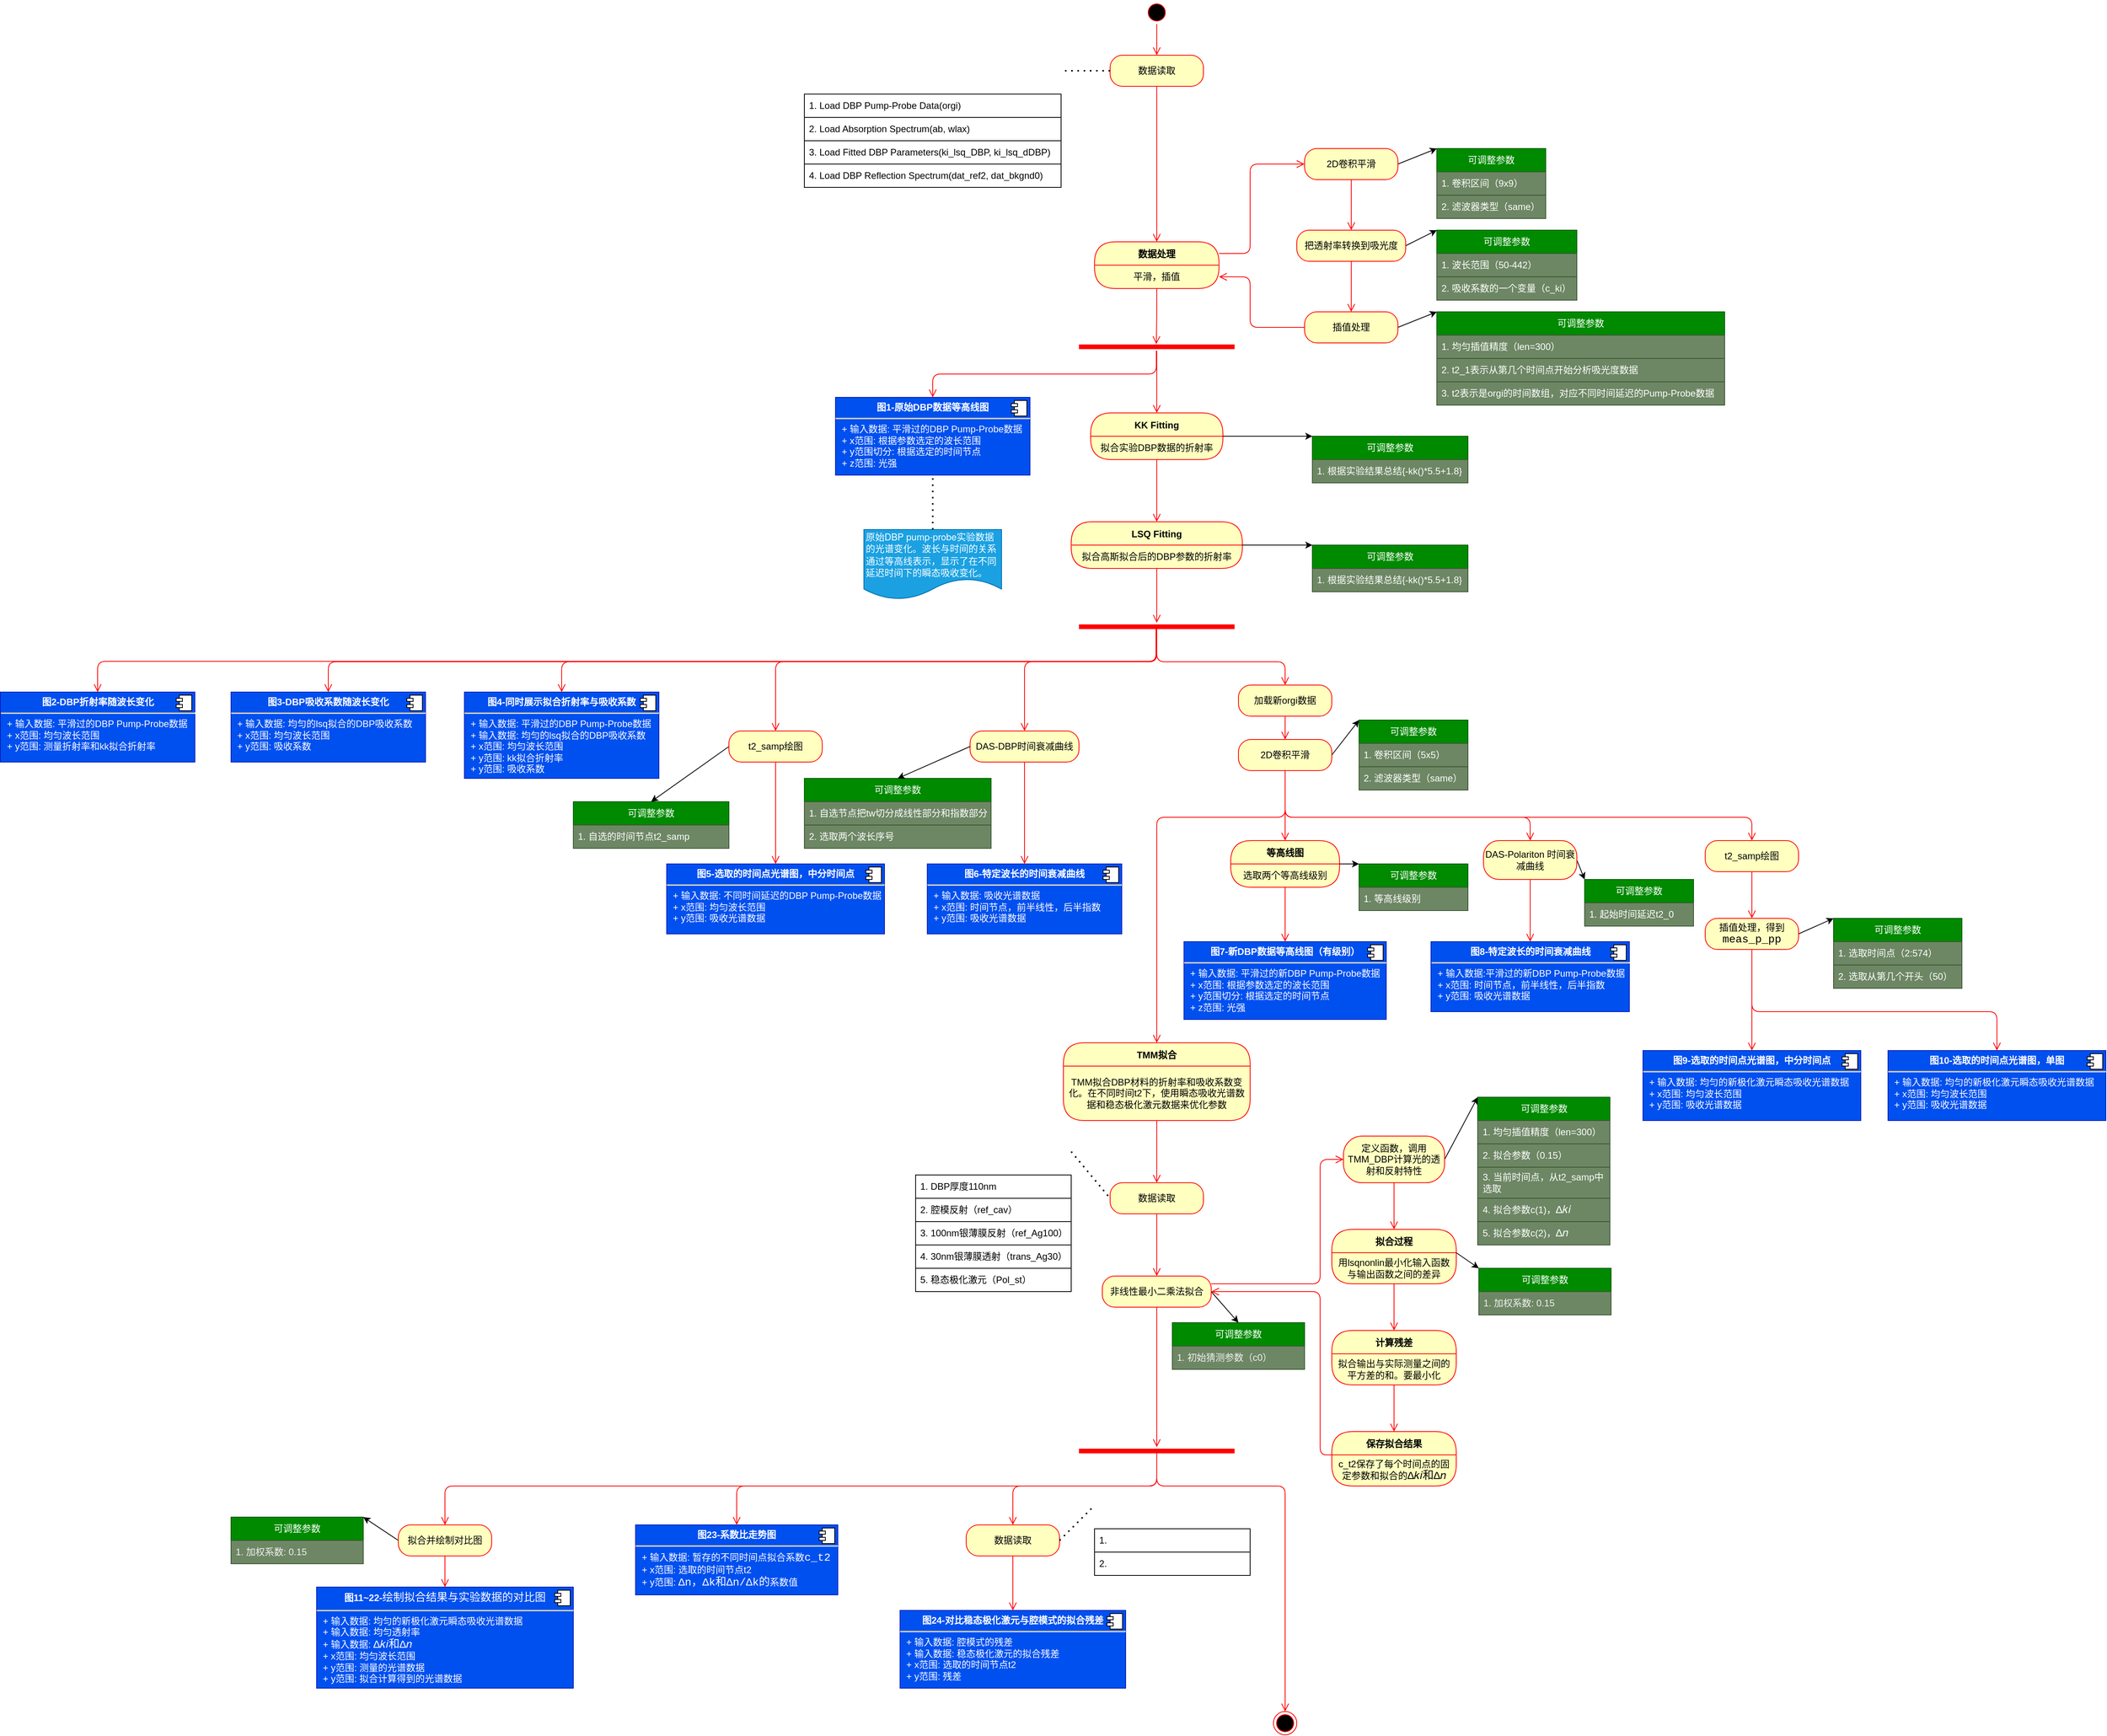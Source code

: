 <mxfile>
    <diagram id="C5RBs43oDa-KdzZeNtuy" name="Page-1">
        <mxGraphModel dx="2809" dy="1722" grid="1" gridSize="10" guides="1" tooltips="1" connect="1" arrows="1" fold="1" page="1" pageScale="1" pageWidth="827" pageHeight="1169" math="0" shadow="0">
            <root>
                <mxCell id="WIyWlLk6GJQsqaUBKTNV-0"/>
                <mxCell id="WIyWlLk6GJQsqaUBKTNV-1" parent="WIyWlLk6GJQsqaUBKTNV-0"/>
                <mxCell id="2" value="数据读取" style="swimlane;fontStyle=0;childLayout=stackLayout;horizontal=1;startSize=30;horizontalStack=0;resizeParent=1;resizeParentMax=0;resizeLast=0;collapsible=1;marginBottom=0;whiteSpace=wrap;html=1;swimlaneFillColor=none;fillColor=none;fontColor=#ffffff;strokeColor=#FFFFFF;" parent="WIyWlLk6GJQsqaUBKTNV-1" vertex="1">
                    <mxGeometry x="-453" y="130" width="330" height="150" as="geometry"/>
                </mxCell>
                <mxCell id="3" value="1. Load DBP Pump-Probe Data(orgi)" style="text;strokeColor=default;fillColor=default;align=left;verticalAlign=middle;spacingLeft=4;spacingRight=4;overflow=hidden;points=[[0,0.5],[1,0.5]];portConstraint=eastwest;rotatable=0;whiteSpace=wrap;html=1;" parent="2" vertex="1">
                    <mxGeometry y="30" width="330" height="30" as="geometry"/>
                </mxCell>
                <mxCell id="4" value="2. Load Absorption Spectrum(ab, wlax)" style="text;strokeColor=default;fillColor=none;align=left;verticalAlign=middle;spacingLeft=4;spacingRight=4;overflow=hidden;points=[[0,0.5],[1,0.5]];portConstraint=eastwest;rotatable=0;whiteSpace=wrap;html=1;" parent="2" vertex="1">
                    <mxGeometry y="60" width="330" height="30" as="geometry"/>
                </mxCell>
                <mxCell id="5" value="3. Load Fitted DBP Parameters(ki_lsq_DBP, ki_lsq_dDBP)" style="text;strokeColor=default;fillColor=none;align=left;verticalAlign=middle;spacingLeft=4;spacingRight=4;overflow=hidden;points=[[0,0.5],[1,0.5]];portConstraint=eastwest;rotatable=0;whiteSpace=wrap;html=1;" parent="2" vertex="1">
                    <mxGeometry y="90" width="330" height="30" as="geometry"/>
                </mxCell>
                <mxCell id="12" value="4. Load DBP Reflection Spectrum(dat_ref2, dat_bkgnd0)" style="text;strokeColor=default;fillColor=none;align=left;verticalAlign=middle;spacingLeft=4;spacingRight=4;overflow=hidden;points=[[0,0.5],[1,0.5]];portConstraint=eastwest;rotatable=0;whiteSpace=wrap;html=1;" parent="2" vertex="1">
                    <mxGeometry y="120" width="330" height="30" as="geometry"/>
                </mxCell>
                <mxCell id="46" value="" style="ellipse;html=1;shape=startState;fillColor=#000000;strokeColor=#ff0000;" parent="WIyWlLk6GJQsqaUBKTNV-1" vertex="1">
                    <mxGeometry x="-15" y="40" width="30" height="30" as="geometry"/>
                </mxCell>
                <mxCell id="47" value="" style="edgeStyle=orthogonalEdgeStyle;html=1;verticalAlign=bottom;endArrow=open;endSize=8;strokeColor=#ff0000;entryX=0.5;entryY=0;entryDx=0;entryDy=0;exitX=0.5;exitY=1;exitDx=0;exitDy=0;" parent="WIyWlLk6GJQsqaUBKTNV-1" source="46" target="50" edge="1">
                    <mxGeometry relative="1" as="geometry">
                        <mxPoint x="55" y="130" as="targetPoint"/>
                        <mxPoint x="220" y="90" as="sourcePoint"/>
                    </mxGeometry>
                </mxCell>
                <mxCell id="50" value="数据读取" style="rounded=1;whiteSpace=wrap;html=1;arcSize=40;fontColor=#000000;fillColor=#ffffc0;strokeColor=#ff0000;" parent="WIyWlLk6GJQsqaUBKTNV-1" vertex="1">
                    <mxGeometry x="-60" y="110" width="120" height="40" as="geometry"/>
                </mxCell>
                <mxCell id="51" value="" style="edgeStyle=orthogonalEdgeStyle;html=1;verticalAlign=bottom;endArrow=open;endSize=8;strokeColor=#ff0000;entryX=0.5;entryY=0;entryDx=0;entryDy=0;" parent="WIyWlLk6GJQsqaUBKTNV-1" source="50" target="52" edge="1">
                    <mxGeometry relative="1" as="geometry">
                        <mxPoint y="260" as="targetPoint"/>
                    </mxGeometry>
                </mxCell>
                <mxCell id="52" value="数据处理" style="swimlane;fontStyle=1;align=center;verticalAlign=middle;childLayout=stackLayout;horizontal=1;startSize=30;horizontalStack=0;resizeParent=0;resizeLast=1;container=0;fontColor=#000000;collapsible=0;rounded=1;arcSize=30;strokeColor=#ff0000;fillColor=#ffffc0;swimlaneFillColor=#ffffc0;dropTarget=0;" parent="WIyWlLk6GJQsqaUBKTNV-1" vertex="1">
                    <mxGeometry x="-80" y="350" width="160" height="60" as="geometry"/>
                </mxCell>
                <mxCell id="53" value="平滑，插值" style="text;html=1;strokeColor=none;fillColor=none;align=center;verticalAlign=middle;spacingLeft=4;spacingRight=4;whiteSpace=wrap;overflow=hidden;rotatable=0;fontColor=#000000;" parent="52" vertex="1">
                    <mxGeometry y="30" width="160" height="30" as="geometry"/>
                </mxCell>
                <mxCell id="54" value="" style="edgeStyle=orthogonalEdgeStyle;html=1;verticalAlign=bottom;endArrow=open;endSize=8;strokeColor=#ff0000;entryX=0.497;entryY=0.15;entryDx=0;entryDy=0;entryPerimeter=0;" parent="WIyWlLk6GJQsqaUBKTNV-1" source="52" target="185" edge="1">
                    <mxGeometry relative="1" as="geometry">
                        <mxPoint y="610" as="targetPoint"/>
                    </mxGeometry>
                </mxCell>
                <mxCell id="56" value="" style="edgeStyle=orthogonalEdgeStyle;html=1;verticalAlign=bottom;endArrow=open;endSize=8;strokeColor=#ff0000;exitX=0.5;exitY=1;exitDx=0;exitDy=0;entryX=0.5;entryY=0;entryDx=0;entryDy=0;" parent="WIyWlLk6GJQsqaUBKTNV-1" source="125" target="127" edge="1">
                    <mxGeometry relative="1" as="geometry">
                        <mxPoint y="880" as="targetPoint"/>
                        <mxPoint y="650" as="sourcePoint"/>
                    </mxGeometry>
                </mxCell>
                <mxCell id="58" value="" style="edgeStyle=orthogonalEdgeStyle;html=1;verticalAlign=bottom;endArrow=open;endSize=8;strokeColor=#ff0000;entryX=0.5;entryY=-0.017;entryDx=0;entryDy=0;exitX=0.5;exitY=1;exitDx=0;exitDy=0;entryPerimeter=0;" parent="WIyWlLk6GJQsqaUBKTNV-1" source="127" target="189" edge="1">
                    <mxGeometry relative="1" as="geometry">
                        <mxPoint y="850" as="targetPoint"/>
                        <mxPoint y="1000" as="sourcePoint"/>
                    </mxGeometry>
                </mxCell>
                <mxCell id="75" value="可调整参数" style="swimlane;fontStyle=0;childLayout=stackLayout;horizontal=1;startSize=30;horizontalStack=0;resizeParent=1;resizeParentMax=0;resizeLast=0;collapsible=1;marginBottom=0;whiteSpace=wrap;html=1;strokeWidth=1;fillColor=#008a00;fontColor=#ffffff;strokeColor=#005700;" parent="WIyWlLk6GJQsqaUBKTNV-1" vertex="1">
                    <mxGeometry x="360" y="230" width="140" height="90" as="geometry"/>
                </mxCell>
                <mxCell id="76" value="1. 卷积区间（9x9）" style="text;strokeColor=#3A5431;fillColor=#6d8764;align=left;verticalAlign=middle;spacingLeft=4;spacingRight=4;overflow=hidden;points=[[0,0.5],[1,0.5]];portConstraint=eastwest;rotatable=0;whiteSpace=wrap;html=1;strokeWidth=1;fontColor=#ffffff;" parent="75" vertex="1">
                    <mxGeometry y="30" width="140" height="30" as="geometry"/>
                </mxCell>
                <mxCell id="77" value="2. 滤波器类型（same）" style="text;strokeColor=#3A5431;fillColor=#6d8764;align=left;verticalAlign=middle;spacingLeft=4;spacingRight=4;overflow=hidden;points=[[0,0.5],[1,0.5]];portConstraint=eastwest;rotatable=0;whiteSpace=wrap;html=1;strokeWidth=1;fontColor=#ffffff;" parent="75" vertex="1">
                    <mxGeometry y="60" width="140" height="30" as="geometry"/>
                </mxCell>
                <mxCell id="80" value="可调整参数" style="swimlane;fontStyle=0;childLayout=stackLayout;horizontal=1;startSize=30;horizontalStack=0;resizeParent=1;resizeParentMax=0;resizeLast=0;collapsible=1;marginBottom=0;whiteSpace=wrap;html=1;strokeWidth=1;fillColor=#008a00;fontColor=#ffffff;strokeColor=#005700;" parent="WIyWlLk6GJQsqaUBKTNV-1" vertex="1">
                    <mxGeometry x="360" y="335" width="180" height="90" as="geometry"/>
                </mxCell>
                <mxCell id="78" value="1. 波长范围（50-442）" style="text;strokeColor=#3A5431;fillColor=#6d8764;align=left;verticalAlign=middle;spacingLeft=4;spacingRight=4;overflow=hidden;points=[[0,0.5],[1,0.5]];portConstraint=eastwest;rotatable=0;whiteSpace=wrap;html=1;strokeWidth=1;fontColor=#ffffff;" parent="80" vertex="1">
                    <mxGeometry y="30" width="180" height="30" as="geometry"/>
                </mxCell>
                <mxCell id="81" value="2. 吸收系数的一个变量（c_ki）" style="text;strokeColor=#3A5431;fillColor=#6d8764;align=left;verticalAlign=middle;spacingLeft=4;spacingRight=4;overflow=hidden;points=[[0,0.5],[1,0.5]];portConstraint=eastwest;rotatable=0;whiteSpace=wrap;html=1;strokeWidth=1;fontColor=#ffffff;" parent="80" vertex="1">
                    <mxGeometry y="60" width="180" height="30" as="geometry"/>
                </mxCell>
                <mxCell id="87" value="可调整参数" style="swimlane;fontStyle=0;childLayout=stackLayout;horizontal=1;startSize=30;horizontalStack=0;resizeParent=1;resizeParentMax=0;resizeLast=0;collapsible=1;marginBottom=0;whiteSpace=wrap;html=1;strokeWidth=1;fillColor=#008a00;fontColor=#ffffff;strokeColor=#005700;" parent="WIyWlLk6GJQsqaUBKTNV-1" vertex="1">
                    <mxGeometry x="360" y="440" width="370" height="120" as="geometry">
                        <mxRectangle x="470" y="450" width="100" height="30" as="alternateBounds"/>
                    </mxGeometry>
                </mxCell>
                <mxCell id="90" value="1. 均匀插值精度（len=300）&lt;span style=&quot;white-space: pre;&quot;&gt;&#9;&lt;/span&gt;" style="text;strokeColor=#3A5431;fillColor=#6d8764;align=left;verticalAlign=middle;spacingLeft=4;spacingRight=4;overflow=hidden;points=[[0,0.5],[1,0.5]];portConstraint=eastwest;rotatable=0;whiteSpace=wrap;html=1;strokeWidth=1;fontColor=#ffffff;" parent="87" vertex="1">
                    <mxGeometry y="30" width="370" height="30" as="geometry"/>
                </mxCell>
                <mxCell id="91" value="2. t2_1表示从第几个时间点开始分析吸光度数据" style="text;strokeColor=#3A5431;fillColor=#6d8764;align=left;verticalAlign=middle;spacingLeft=4;spacingRight=4;overflow=hidden;points=[[0,0.5],[1,0.5]];portConstraint=eastwest;rotatable=0;whiteSpace=wrap;html=1;strokeWidth=1;fontColor=#ffffff;" parent="87" vertex="1">
                    <mxGeometry y="60" width="370" height="30" as="geometry"/>
                </mxCell>
                <mxCell id="92" value="3. t2表示是orgi的时间数组，对应不同时间延迟的Pump-Probe数据" style="text;strokeColor=#3A5431;fillColor=#6d8764;align=left;verticalAlign=middle;spacingLeft=4;spacingRight=4;overflow=hidden;points=[[0,0.5],[1,0.5]];portConstraint=eastwest;rotatable=0;whiteSpace=wrap;html=1;strokeWidth=1;fontColor=#ffffff;" parent="87" vertex="1">
                    <mxGeometry y="90" width="370" height="30" as="geometry"/>
                </mxCell>
                <mxCell id="118" value="&lt;p style=&quot;margin:0px;margin-top:6px;text-align:center;&quot;&gt;&lt;b&gt;图1-原始DBP数据等高线图&lt;/b&gt;&lt;/p&gt;&lt;hr&gt;&lt;p style=&quot;margin:0px;margin-left:8px;&quot;&gt;+ 输入数据: 平滑过的DBP Pump-Probe数据&lt;br&gt;+ x范围: 根据参数选定的波长范围&lt;/p&gt;&lt;p style=&quot;margin:0px;margin-left:8px;&quot;&gt;+ y范围切分: 根据选定的时间节点&lt;/p&gt;&lt;p style=&quot;margin:0px;margin-left:8px;&quot;&gt;+ z范围: 光强&lt;/p&gt;" style="align=left;overflow=fill;html=1;dropTarget=0;strokeColor=#001DBC;strokeWidth=1;fillColor=#0050ef;fontColor=#ffffff;" parent="WIyWlLk6GJQsqaUBKTNV-1" vertex="1">
                    <mxGeometry x="-413" y="550" width="250" height="100" as="geometry"/>
                </mxCell>
                <mxCell id="119" value="" style="shape=component;jettyWidth=8;jettyHeight=4;strokeColor=default;strokeWidth=1;" parent="118" vertex="1">
                    <mxGeometry x="1" width="20" height="20" relative="1" as="geometry">
                        <mxPoint x="-24" y="4" as="offset"/>
                    </mxGeometry>
                </mxCell>
                <mxCell id="120" value="可调整参数" style="swimlane;fontStyle=0;childLayout=stackLayout;horizontal=1;startSize=30;horizontalStack=0;resizeParent=1;resizeParentMax=0;resizeLast=0;collapsible=1;marginBottom=0;whiteSpace=wrap;html=1;strokeWidth=1;fillColor=#008a00;fontColor=#ffffff;strokeColor=#005700;" parent="WIyWlLk6GJQsqaUBKTNV-1" vertex="1">
                    <mxGeometry x="200" y="600" width="200" height="60" as="geometry"/>
                </mxCell>
                <mxCell id="121" value="1. 根据实验结果总结{-kk()*5.5+1.8}" style="text;strokeColor=#3A5431;fillColor=#6d8764;align=left;verticalAlign=middle;spacingLeft=4;spacingRight=4;overflow=hidden;points=[[0,0.5],[1,0.5]];portConstraint=eastwest;rotatable=0;whiteSpace=wrap;html=1;strokeWidth=1;fontColor=#ffffff;" parent="120" vertex="1">
                    <mxGeometry y="30" width="200" height="30" as="geometry"/>
                </mxCell>
                <mxCell id="124" value="KK Fitting" style="swimlane;fontStyle=1;align=center;verticalAlign=middle;childLayout=stackLayout;horizontal=1;startSize=30;horizontalStack=0;resizeParent=0;resizeLast=1;container=0;fontColor=#000000;collapsible=0;rounded=1;arcSize=30;strokeColor=#ff0000;fillColor=#ffffc0;swimlaneFillColor=#ffffc0;dropTarget=0;strokeWidth=1;" parent="WIyWlLk6GJQsqaUBKTNV-1" vertex="1">
                    <mxGeometry x="-85" y="570" width="170" height="60" as="geometry"/>
                </mxCell>
                <mxCell id="125" value="拟合实验DBP数据的折射率" style="text;html=1;strokeColor=none;fillColor=none;align=center;verticalAlign=middle;spacingLeft=4;spacingRight=4;whiteSpace=wrap;overflow=hidden;rotatable=0;fontColor=#000000;strokeWidth=1;" parent="124" vertex="1">
                    <mxGeometry y="30" width="170" height="30" as="geometry"/>
                </mxCell>
                <mxCell id="127" value="LSQ Fitting" style="swimlane;fontStyle=1;align=center;verticalAlign=middle;childLayout=stackLayout;horizontal=1;startSize=30;horizontalStack=0;resizeParent=0;resizeLast=1;container=0;fontColor=#000000;collapsible=0;rounded=1;arcSize=30;strokeColor=#ff0000;fillColor=#ffffc0;swimlaneFillColor=#ffffc0;dropTarget=0;strokeWidth=1;" parent="WIyWlLk6GJQsqaUBKTNV-1" vertex="1">
                    <mxGeometry x="-110" y="710" width="220" height="60" as="geometry"/>
                </mxCell>
                <mxCell id="128" value="拟合高斯拟合后的DBP参数的折射率" style="text;html=1;strokeColor=none;fillColor=none;align=center;verticalAlign=middle;spacingLeft=4;spacingRight=4;whiteSpace=wrap;overflow=hidden;rotatable=0;fontColor=#000000;strokeWidth=1;" parent="127" vertex="1">
                    <mxGeometry y="30" width="220" height="30" as="geometry"/>
                </mxCell>
                <mxCell id="129" value="拟合并插值，使波长均匀" style="text;html=1;strokeColor=none;fillColor=none;align=center;verticalAlign=middle;spacingLeft=4;spacingRight=4;whiteSpace=wrap;overflow=hidden;rotatable=0;fontColor=#000000;strokeWidth=1;" parent="127" vertex="1">
                    <mxGeometry y="60" width="220" as="geometry"/>
                </mxCell>
                <mxCell id="130" value="可调整参数" style="swimlane;fontStyle=0;childLayout=stackLayout;horizontal=1;startSize=30;horizontalStack=0;resizeParent=1;resizeParentMax=0;resizeLast=0;collapsible=1;marginBottom=0;whiteSpace=wrap;html=1;strokeWidth=1;fillColor=#008a00;fontColor=#ffffff;strokeColor=#005700;" parent="WIyWlLk6GJQsqaUBKTNV-1" vertex="1">
                    <mxGeometry x="200" y="740" width="200" height="60" as="geometry"/>
                </mxCell>
                <mxCell id="131" value="1. 根据实验结果总结{-kk()*5.5+1.8}" style="text;strokeColor=#3A5431;fillColor=#6d8764;align=left;verticalAlign=middle;spacingLeft=4;spacingRight=4;overflow=hidden;points=[[0,0.5],[1,0.5]];portConstraint=eastwest;rotatable=0;whiteSpace=wrap;html=1;strokeWidth=1;fontColor=#ffffff;" parent="130" vertex="1">
                    <mxGeometry y="30" width="200" height="30" as="geometry"/>
                </mxCell>
                <mxCell id="162" value="&lt;p style=&quot;margin:0px;margin-top:6px;text-align:center;&quot;&gt;&lt;b&gt;图2-DBP折射率随波长变化&lt;/b&gt;&lt;/p&gt;&lt;hr&gt;&lt;p style=&quot;margin:0px;margin-left:8px;&quot;&gt;+ 输入数据: 平滑过的DBP Pump-Probe数据&lt;br&gt;+ x范围: 均匀波长范围&lt;/p&gt;&lt;p style=&quot;margin:0px;margin-left:8px;&quot;&gt;+ y范围: 测量折射率和kk拟合折射率&lt;/p&gt;" style="align=left;overflow=fill;html=1;dropTarget=0;strokeColor=#001DBC;strokeWidth=1;fillColor=#0050ef;fontColor=#ffffff;" parent="WIyWlLk6GJQsqaUBKTNV-1" vertex="1">
                    <mxGeometry x="-1486.5" y="929" width="250" height="90" as="geometry"/>
                </mxCell>
                <mxCell id="163" value="" style="shape=component;jettyWidth=8;jettyHeight=4;strokeColor=default;strokeWidth=1;" parent="162" vertex="1">
                    <mxGeometry x="1" width="20" height="20" relative="1" as="geometry">
                        <mxPoint x="-24" y="4" as="offset"/>
                    </mxGeometry>
                </mxCell>
                <mxCell id="173" value="&lt;span style=&quot;font-family: &amp;quot;Helvetica Neue&amp;quot;, Helvetica, &amp;quot;Segoe UI&amp;quot;, Arial, freesans, sans-serif;&quot;&gt;&lt;font color=&quot;#ffffff&quot; style=&quot;font-size: 12px;&quot;&gt;原始DBP pump-probe实验数据的光谱变化。波长与时间的关系通过等高线表示，显示了在不同延迟时间下的瞬态吸收变化。&lt;/font&gt;&lt;/span&gt;" style="shape=document;whiteSpace=wrap;html=1;boundedLbl=1;labelBackgroundColor=none;strokeColor=#006EAF;strokeWidth=1;fontColor=#ffffff;align=left;fillColor=#1ba1e2;" parent="WIyWlLk6GJQsqaUBKTNV-1" vertex="1">
                    <mxGeometry x="-376.5" y="720" width="177" height="90" as="geometry"/>
                </mxCell>
                <mxCell id="175" value="" style="endArrow=none;dashed=1;html=1;dashPattern=1 3;strokeWidth=2;fontColor=#f2eded;exitX=0.5;exitY=0;exitDx=0;exitDy=0;entryX=0.5;entryY=1;entryDx=0;entryDy=0;" parent="WIyWlLk6GJQsqaUBKTNV-1" source="173" target="118" edge="1">
                    <mxGeometry width="50" height="50" relative="1" as="geometry">
                        <mxPoint x="-520" y="450" as="sourcePoint"/>
                        <mxPoint x="-470" y="400" as="targetPoint"/>
                    </mxGeometry>
                </mxCell>
                <mxCell id="181" value="" style="endArrow=none;dashed=1;html=1;dashPattern=1 3;strokeWidth=2;fontSize=12;fontColor=#FFFFFF;exitX=0;exitY=0.5;exitDx=0;exitDy=0;entryX=1;entryY=0;entryDx=0;entryDy=0;" parent="WIyWlLk6GJQsqaUBKTNV-1" source="50" target="2" edge="1">
                    <mxGeometry width="50" height="50" relative="1" as="geometry">
                        <mxPoint x="80" y="310" as="sourcePoint"/>
                        <mxPoint x="130" y="260" as="targetPoint"/>
                    </mxGeometry>
                </mxCell>
                <mxCell id="185" value="" style="shape=line;html=1;strokeWidth=6;strokeColor=#ff0000;labelBackgroundColor=none;fontSize=12;fontColor=#FFFFFF;fillColor=#fdffc2;" parent="WIyWlLk6GJQsqaUBKTNV-1" vertex="1">
                    <mxGeometry x="-100" y="480" width="200" height="10" as="geometry"/>
                </mxCell>
                <mxCell id="186" value="" style="edgeStyle=orthogonalEdgeStyle;html=1;verticalAlign=bottom;endArrow=open;endSize=8;strokeColor=#ff0000;strokeWidth=1;fontSize=12;fontColor=#FFFFFF;entryX=0.5;entryY=0;entryDx=0;entryDy=0;" parent="WIyWlLk6GJQsqaUBKTNV-1" source="185" target="124" edge="1">
                    <mxGeometry relative="1" as="geometry">
                        <mxPoint y="550" as="targetPoint"/>
                    </mxGeometry>
                </mxCell>
                <mxCell id="188" value="" style="edgeStyle=orthogonalEdgeStyle;html=1;verticalAlign=bottom;endArrow=open;endSize=8;strokeColor=#ff0000;strokeWidth=1;fontSize=12;fontColor=#FFFFFF;exitX=0.497;exitY=0.983;exitDx=0;exitDy=0;exitPerimeter=0;entryX=0.5;entryY=0;entryDx=0;entryDy=0;" parent="WIyWlLk6GJQsqaUBKTNV-1" source="185" target="118" edge="1">
                    <mxGeometry relative="1" as="geometry">
                        <mxPoint x="-80" y="550" as="targetPoint"/>
                        <mxPoint x="10" y="500" as="sourcePoint"/>
                    </mxGeometry>
                </mxCell>
                <mxCell id="189" value="" style="shape=line;html=1;strokeWidth=6;strokeColor=#ff0000;labelBackgroundColor=none;fontSize=12;fontColor=#FFFFFF;fillColor=#fdffc2;" parent="WIyWlLk6GJQsqaUBKTNV-1" vertex="1">
                    <mxGeometry x="-100" y="840" width="200" height="10" as="geometry"/>
                </mxCell>
                <mxCell id="195" value="" style="edgeStyle=orthogonalEdgeStyle;html=1;verticalAlign=bottom;endArrow=open;endSize=8;strokeColor=#ff0000;strokeWidth=1;fontSize=12;fontColor=#FFFFFF;exitX=0.498;exitY=0.983;exitDx=0;exitDy=0;exitPerimeter=0;entryX=0.5;entryY=0;entryDx=0;entryDy=0;" parent="WIyWlLk6GJQsqaUBKTNV-1" source="189" target="162" edge="1">
                    <mxGeometry relative="1" as="geometry">
                        <mxPoint x="-230" y="920" as="targetPoint"/>
                        <mxPoint x="10.0" y="860" as="sourcePoint"/>
                    </mxGeometry>
                </mxCell>
                <mxCell id="197" value="&lt;p style=&quot;margin:0px;margin-top:6px;text-align:center;&quot;&gt;&lt;b&gt;图3-DBP吸收系数随波长变化&lt;/b&gt;&lt;/p&gt;&lt;hr&gt;&lt;p style=&quot;margin:0px;margin-left:8px;&quot;&gt;+ 输入数据: 均匀的lsq拟合的DBP吸收系数&lt;br&gt;+ x范围: 均匀波长范围&lt;/p&gt;&lt;p style=&quot;margin:0px;margin-left:8px;&quot;&gt;+ y范围: 吸收系数&lt;/p&gt;" style="align=left;overflow=fill;html=1;dropTarget=0;strokeColor=#001DBC;strokeWidth=1;fillColor=#0050ef;fontColor=#ffffff;" parent="WIyWlLk6GJQsqaUBKTNV-1" vertex="1">
                    <mxGeometry x="-1190" y="929" width="250" height="90" as="geometry"/>
                </mxCell>
                <mxCell id="198" value="" style="shape=component;jettyWidth=8;jettyHeight=4;strokeColor=default;strokeWidth=1;" parent="197" vertex="1">
                    <mxGeometry x="1" width="20" height="20" relative="1" as="geometry">
                        <mxPoint x="-24" y="4" as="offset"/>
                    </mxGeometry>
                </mxCell>
                <mxCell id="199" value="&lt;p style=&quot;margin:0px;margin-top:6px;text-align:center;&quot;&gt;&lt;b&gt;图5-选取的时间点光谱图，中分时间点&lt;/b&gt;&lt;/p&gt;&lt;hr&gt;&lt;p style=&quot;margin:0px;margin-left:8px;&quot;&gt;+ 输入数据: 不同时间延迟的DBP Pump-Probe数据&lt;br&gt;+ x范围: 均匀波长范围&lt;/p&gt;&lt;p style=&quot;margin:0px;margin-left:8px;&quot;&gt;+ y范围: 吸收光谱数据&lt;/p&gt;" style="align=left;overflow=fill;html=1;dropTarget=0;strokeColor=#001DBC;strokeWidth=1;fillColor=#0050ef;fontColor=#ffffff;" parent="WIyWlLk6GJQsqaUBKTNV-1" vertex="1">
                    <mxGeometry x="-630" y="1150" width="280" height="90" as="geometry"/>
                </mxCell>
                <mxCell id="200" value="" style="shape=component;jettyWidth=8;jettyHeight=4;strokeColor=default;strokeWidth=1;" parent="199" vertex="1">
                    <mxGeometry x="1" width="20" height="20" relative="1" as="geometry">
                        <mxPoint x="-24" y="4" as="offset"/>
                    </mxGeometry>
                </mxCell>
                <mxCell id="201" value="&lt;p style=&quot;margin:0px;margin-top:6px;text-align:center;&quot;&gt;&lt;b&gt;图4-同时展示拟合折射率与吸收系数&lt;/b&gt;&lt;/p&gt;&lt;hr&gt;&lt;p style=&quot;margin:0px;margin-left:8px;&quot;&gt;+ 输入数据: 平滑过的DBP Pump-Probe数据&lt;/p&gt;&lt;p style=&quot;margin:0px;margin-left:8px;&quot;&gt;+ 输入数据: 均匀的lsq拟合的DBP吸收系数&lt;br&gt;+ x范围: 均匀波长范围&lt;/p&gt;&lt;p style=&quot;margin:0px;margin-left:8px;&quot;&gt;+ y范围: kk拟合折射率&lt;/p&gt;&lt;p style=&quot;margin:0px;margin-left:8px;&quot;&gt;+ y范围: 吸收系数&lt;/p&gt;" style="align=left;overflow=fill;html=1;dropTarget=0;strokeColor=#001DBC;strokeWidth=1;fillColor=#0050ef;fontColor=#ffffff;" parent="WIyWlLk6GJQsqaUBKTNV-1" vertex="1">
                    <mxGeometry x="-890" y="929" width="250" height="111" as="geometry"/>
                </mxCell>
                <mxCell id="202" value="" style="shape=component;jettyWidth=8;jettyHeight=4;strokeColor=default;strokeWidth=1;" parent="201" vertex="1">
                    <mxGeometry x="1" width="20" height="20" relative="1" as="geometry">
                        <mxPoint x="-24" y="4" as="offset"/>
                    </mxGeometry>
                </mxCell>
                <mxCell id="203" value="&lt;p style=&quot;margin:0px;margin-top:6px;text-align:center;&quot;&gt;&lt;b&gt;图6-特定波长的时间衰减曲线&lt;/b&gt;&lt;/p&gt;&lt;hr&gt;&lt;p style=&quot;margin:0px;margin-left:8px;&quot;&gt;+ 输入数据: 吸收光谱数据&lt;br&gt;+ x范围: 时间节点，前半线性，后半指数&lt;/p&gt;&lt;p style=&quot;margin:0px;margin-left:8px;&quot;&gt;+ y范围: 吸收光谱数据&lt;/p&gt;" style="align=left;overflow=fill;html=1;dropTarget=0;strokeColor=#001DBC;strokeWidth=1;fillColor=#0050ef;fontColor=#ffffff;" parent="WIyWlLk6GJQsqaUBKTNV-1" vertex="1">
                    <mxGeometry x="-295" y="1150" width="250" height="90" as="geometry"/>
                </mxCell>
                <mxCell id="204" value="" style="shape=component;jettyWidth=8;jettyHeight=4;strokeColor=default;strokeWidth=1;" parent="203" vertex="1">
                    <mxGeometry x="1" width="20" height="20" relative="1" as="geometry">
                        <mxPoint x="-24" y="4" as="offset"/>
                    </mxGeometry>
                </mxCell>
                <mxCell id="205" value="&lt;p style=&quot;margin:0px;margin-top:6px;text-align:center;&quot;&gt;&lt;b&gt;图7-新DBP数据等高线图（有级别）&lt;/b&gt;&lt;/p&gt;&lt;hr&gt;&lt;p style=&quot;margin:0px;margin-left:8px;&quot;&gt;+ 输入数据: 平滑过的新DBP Pump-Probe数据&lt;br&gt;+ x范围: 根据参数选定的波长范围&lt;/p&gt;&lt;p style=&quot;margin:0px;margin-left:8px;&quot;&gt;+ y范围切分: 根据选定的时间节点&lt;/p&gt;&lt;p style=&quot;margin:0px;margin-left:8px;&quot;&gt;+ z范围: 光强&lt;/p&gt;" style="align=left;overflow=fill;html=1;dropTarget=0;strokeColor=#001DBC;strokeWidth=1;fillColor=#0050ef;fontColor=#ffffff;" parent="WIyWlLk6GJQsqaUBKTNV-1" vertex="1">
                    <mxGeometry x="35" y="1250" width="260" height="100" as="geometry"/>
                </mxCell>
                <mxCell id="206" value="" style="shape=component;jettyWidth=8;jettyHeight=4;strokeColor=default;strokeWidth=1;" parent="205" vertex="1">
                    <mxGeometry x="1" width="20" height="20" relative="1" as="geometry">
                        <mxPoint x="-24" y="4" as="offset"/>
                    </mxGeometry>
                </mxCell>
                <mxCell id="217" value="" style="edgeStyle=orthogonalEdgeStyle;html=1;verticalAlign=bottom;endArrow=open;endSize=8;strokeColor=#ff0000;strokeWidth=1;fontSize=12;fontColor=#FFFFFF;entryX=0.5;entryY=0;entryDx=0;entryDy=0;" parent="WIyWlLk6GJQsqaUBKTNV-1" target="197" edge="1">
                    <mxGeometry relative="1" as="geometry">
                        <mxPoint x="-960" y="850" as="targetPoint"/>
                        <mxPoint y="850" as="sourcePoint"/>
                        <Array as="points">
                            <mxPoint y="890"/>
                            <mxPoint x="-1065" y="890"/>
                        </Array>
                    </mxGeometry>
                </mxCell>
                <mxCell id="218" value="" style="edgeStyle=orthogonalEdgeStyle;html=1;verticalAlign=bottom;endArrow=open;endSize=8;strokeColor=#ff0000;strokeWidth=1;fontSize=12;fontColor=#FFFFFF;entryX=0.5;entryY=0;entryDx=0;entryDy=0;" parent="WIyWlLk6GJQsqaUBKTNV-1" target="201" edge="1">
                    <mxGeometry relative="1" as="geometry">
                        <mxPoint x="-565" y="740" as="targetPoint"/>
                        <mxPoint y="850" as="sourcePoint"/>
                        <Array as="points">
                            <mxPoint y="890"/>
                            <mxPoint x="-765" y="890"/>
                        </Array>
                    </mxGeometry>
                </mxCell>
                <mxCell id="219" value="" style="edgeStyle=orthogonalEdgeStyle;html=1;verticalAlign=bottom;endArrow=open;endSize=8;strokeColor=#ff0000;strokeWidth=1;fontSize=12;fontColor=#FFFFFF;exitX=0.495;exitY=0.8;exitDx=0;exitDy=0;exitPerimeter=0;entryX=0.5;entryY=0;entryDx=0;entryDy=0;" parent="WIyWlLk6GJQsqaUBKTNV-1" source="189" target="230" edge="1">
                    <mxGeometry relative="1" as="geometry">
                        <mxPoint x="-465" y="980" as="targetPoint"/>
                        <mxPoint x="-565" y="680" as="sourcePoint"/>
                        <Array as="points">
                            <mxPoint x="-1" y="890"/>
                            <mxPoint x="-490" y="890"/>
                        </Array>
                    </mxGeometry>
                </mxCell>
                <mxCell id="220" value="" style="edgeStyle=orthogonalEdgeStyle;html=1;verticalAlign=bottom;endArrow=open;endSize=8;strokeColor=#ff0000;strokeWidth=1;fontSize=12;fontColor=#FFFFFF;exitX=0.5;exitY=0.5;exitDx=0;exitDy=0;exitPerimeter=0;entryX=0.5;entryY=0;entryDx=0;entryDy=0;" parent="WIyWlLk6GJQsqaUBKTNV-1" source="189" target="249" edge="1">
                    <mxGeometry relative="1" as="geometry">
                        <mxPoint x="-170" y="980" as="targetPoint"/>
                        <mxPoint x="-565" y="680" as="sourcePoint"/>
                        <Array as="points">
                            <mxPoint y="890"/>
                            <mxPoint x="-170" y="890"/>
                        </Array>
                    </mxGeometry>
                </mxCell>
                <mxCell id="221" value="" style="edgeStyle=orthogonalEdgeStyle;html=1;verticalAlign=bottom;endArrow=open;endSize=8;strokeColor=#ff0000;strokeWidth=1;fontSize=12;fontColor=#FFFFFF;entryX=0.5;entryY=0;entryDx=0;entryDy=0;exitX=0.5;exitY=1;exitDx=0;exitDy=0;" parent="WIyWlLk6GJQsqaUBKTNV-1" target="228" edge="1" source="258">
                    <mxGeometry relative="1" as="geometry">
                        <mxPoint y="1020" as="targetPoint"/>
                        <mxPoint y="850" as="sourcePoint"/>
                        <Array as="points">
                            <mxPoint x="165" y="1090"/>
                            <mxPoint y="1090"/>
                        </Array>
                    </mxGeometry>
                </mxCell>
                <mxCell id="224" value="" style="edgeStyle=orthogonalEdgeStyle;html=1;verticalAlign=bottom;endArrow=open;endSize=8;strokeColor=#ff0000;strokeWidth=1;fontSize=12;fontColor=#FFFFFF;exitX=0.5;exitY=1;exitDx=0;exitDy=0;entryX=0.5;entryY=0;entryDx=0;entryDy=0;" parent="WIyWlLk6GJQsqaUBKTNV-1" source="286" target="298" edge="1">
                    <mxGeometry relative="1" as="geometry">
                        <mxPoint x="1065" y="1340" as="targetPoint"/>
                        <mxPoint y="850" as="sourcePoint"/>
                        <Array as="points">
                            <mxPoint x="765" y="1340"/>
                            <mxPoint x="1080" y="1340"/>
                        </Array>
                    </mxGeometry>
                </mxCell>
                <mxCell id="225" value="" style="edgeStyle=orthogonalEdgeStyle;html=1;verticalAlign=bottom;endArrow=open;endSize=8;strokeColor=#ff0000;strokeWidth=1;fontSize=12;fontColor=#FFFFFF;exitX=0.5;exitY=1;exitDx=0;exitDy=0;entryX=0.5;entryY=0;entryDx=0;entryDy=0;" parent="WIyWlLk6GJQsqaUBKTNV-1" source="258" target="284" edge="1">
                    <mxGeometry relative="1" as="geometry">
                        <mxPoint x="765" y="1030" as="targetPoint"/>
                        <mxPoint y="850" as="sourcePoint"/>
                        <Array as="points">
                            <mxPoint x="165" y="1090"/>
                            <mxPoint x="765" y="1090"/>
                        </Array>
                    </mxGeometry>
                </mxCell>
                <mxCell id="226" value="" style="edgeStyle=orthogonalEdgeStyle;html=1;verticalAlign=bottom;endArrow=open;endSize=8;strokeColor=#ff0000;strokeWidth=1;fontSize=12;fontColor=#FFFFFF;exitX=0.5;exitY=1;exitDx=0;exitDy=0;entryX=0.5;entryY=0;entryDx=0;entryDy=0;" parent="WIyWlLk6GJQsqaUBKTNV-1" source="258" target="278" edge="1">
                    <mxGeometry relative="1" as="geometry">
                        <mxPoint x="465" y="1110" as="targetPoint"/>
                        <mxPoint y="850" as="sourcePoint"/>
                        <Array as="points">
                            <mxPoint x="165" y="1090"/>
                            <mxPoint x="480" y="1090"/>
                        </Array>
                    </mxGeometry>
                </mxCell>
                <mxCell id="227" value="" style="edgeStyle=orthogonalEdgeStyle;html=1;verticalAlign=bottom;endArrow=open;endSize=8;strokeColor=#ff0000;strokeWidth=1;fontSize=12;fontColor=#FFFFFF;entryX=0.5;entryY=0;entryDx=0;entryDy=0;" parent="WIyWlLk6GJQsqaUBKTNV-1" target="256" edge="1">
                    <mxGeometry relative="1" as="geometry">
                        <mxPoint x="165" y="930" as="targetPoint"/>
                        <mxPoint y="850" as="sourcePoint"/>
                        <Array as="points">
                            <mxPoint y="890"/>
                            <mxPoint x="165" y="890"/>
                        </Array>
                    </mxGeometry>
                </mxCell>
                <mxCell id="228" value="TMM拟合" style="swimlane;fontStyle=1;align=center;verticalAlign=middle;childLayout=stackLayout;horizontal=1;startSize=30;horizontalStack=0;resizeParent=0;resizeLast=1;container=0;fontColor=#000000;collapsible=0;rounded=1;arcSize=30;strokeColor=#ff0000;fillColor=#ffffc0;swimlaneFillColor=#ffffc0;dropTarget=0;strokeWidth=1;" parent="WIyWlLk6GJQsqaUBKTNV-1" vertex="1">
                    <mxGeometry x="-120" y="1380" width="240" height="100" as="geometry"/>
                </mxCell>
                <mxCell id="229" value="TMM拟合DBP材料的折射率和吸收系数变化。在不同时间t2下，使用瞬态吸收光谱数据和稳态极化激元数据来优化参数" style="text;html=1;strokeColor=none;fillColor=none;align=center;verticalAlign=middle;spacingLeft=4;spacingRight=4;whiteSpace=wrap;overflow=hidden;rotatable=0;fontColor=#000000;strokeWidth=1;" parent="228" vertex="1">
                    <mxGeometry y="30" width="240" height="70" as="geometry"/>
                </mxCell>
                <mxCell id="247" value="" style="edgeStyle=none;html=1;fontColor=#000000;exitX=0;exitY=0.5;exitDx=0;exitDy=0;entryX=0.5;entryY=0;entryDx=0;entryDy=0;" parent="WIyWlLk6GJQsqaUBKTNV-1" source="230" target="233" edge="1">
                    <mxGeometry relative="1" as="geometry"/>
                </mxCell>
                <mxCell id="230" value="t2_samp绘图" style="rounded=1;whiteSpace=wrap;html=1;arcSize=40;fontColor=#000000;fillColor=#ffffc0;strokeColor=#ff0000;" parent="WIyWlLk6GJQsqaUBKTNV-1" vertex="1">
                    <mxGeometry x="-550" y="979" width="120" height="40" as="geometry"/>
                </mxCell>
                <mxCell id="231" value="" style="edgeStyle=orthogonalEdgeStyle;html=1;verticalAlign=bottom;endArrow=open;endSize=8;strokeColor=#ff0000;entryX=0.5;entryY=0;entryDx=0;entryDy=0;" parent="WIyWlLk6GJQsqaUBKTNV-1" source="230" target="199" edge="1">
                    <mxGeometry relative="1" as="geometry">
                        <mxPoint x="-200" y="1180" as="targetPoint"/>
                    </mxGeometry>
                </mxCell>
                <mxCell id="233" value="可调整参数" style="swimlane;fontStyle=0;childLayout=stackLayout;horizontal=1;startSize=30;horizontalStack=0;resizeParent=1;resizeParentMax=0;resizeLast=0;collapsible=1;marginBottom=0;whiteSpace=wrap;html=1;strokeWidth=1;fillColor=#008a00;fontColor=#ffffff;strokeColor=#005700;" parent="WIyWlLk6GJQsqaUBKTNV-1" vertex="1">
                    <mxGeometry x="-750" y="1070" width="200" height="60" as="geometry"/>
                </mxCell>
                <mxCell id="234" value="1. 自选的时间节点t2_samp" style="text;strokeColor=#3A5431;fillColor=#6d8764;align=left;verticalAlign=middle;spacingLeft=4;spacingRight=4;overflow=hidden;points=[[0,0.5],[1,0.5]];portConstraint=eastwest;rotatable=0;whiteSpace=wrap;html=1;strokeWidth=1;fontColor=#ffffff;" parent="233" vertex="1">
                    <mxGeometry y="30" width="200" height="30" as="geometry"/>
                </mxCell>
                <mxCell id="242" value="" style="edgeStyle=none;html=1;fontColor=#000000;exitX=1;exitY=0.5;exitDx=0;exitDy=0;entryX=0;entryY=0;entryDx=0;entryDy=0;" parent="WIyWlLk6GJQsqaUBKTNV-1" source="235" target="75" edge="1">
                    <mxGeometry relative="1" as="geometry"/>
                </mxCell>
                <mxCell id="235" value="&lt;span style=&quot;text-align: left;&quot;&gt;2D卷积平滑&lt;/span&gt;" style="rounded=1;whiteSpace=wrap;html=1;arcSize=40;fontColor=#000000;fillColor=#ffffc0;strokeColor=#ff0000;" parent="WIyWlLk6GJQsqaUBKTNV-1" vertex="1">
                    <mxGeometry x="190" y="230" width="120" height="40" as="geometry"/>
                </mxCell>
                <mxCell id="236" value="" style="edgeStyle=orthogonalEdgeStyle;html=1;verticalAlign=bottom;endArrow=open;endSize=8;strokeColor=#ff0000;fontColor=#000000;entryX=0.5;entryY=0;entryDx=0;entryDy=0;" parent="WIyWlLk6GJQsqaUBKTNV-1" source="235" target="237" edge="1">
                    <mxGeometry relative="1" as="geometry">
                        <mxPoint x="160" y="270" as="targetPoint"/>
                    </mxGeometry>
                </mxCell>
                <mxCell id="243" value="" style="edgeStyle=none;html=1;fontColor=#000000;exitX=1;exitY=0.5;exitDx=0;exitDy=0;entryX=0;entryY=0;entryDx=0;entryDy=0;" parent="WIyWlLk6GJQsqaUBKTNV-1" source="237" target="80" edge="1">
                    <mxGeometry relative="1" as="geometry"/>
                </mxCell>
                <mxCell id="237" value="&lt;span style=&quot;text-align: left;&quot;&gt;把透射率转换到吸光度&lt;/span&gt;" style="rounded=1;whiteSpace=wrap;html=1;arcSize=40;fontColor=#000000;fillColor=#ffffc0;strokeColor=#ff0000;" parent="WIyWlLk6GJQsqaUBKTNV-1" vertex="1">
                    <mxGeometry x="180" y="335" width="140" height="40" as="geometry"/>
                </mxCell>
                <mxCell id="238" value="" style="edgeStyle=orthogonalEdgeStyle;html=1;verticalAlign=bottom;endArrow=open;endSize=8;strokeColor=#ff0000;fontColor=#000000;entryX=0.5;entryY=0;entryDx=0;entryDy=0;" parent="WIyWlLk6GJQsqaUBKTNV-1" source="237" target="239" edge="1">
                    <mxGeometry relative="1" as="geometry">
                        <mxPoint x="110" y="390" as="targetPoint"/>
                    </mxGeometry>
                </mxCell>
                <mxCell id="244" value="" style="edgeStyle=none;html=1;fontColor=#000000;exitX=1;exitY=0.5;exitDx=0;exitDy=0;entryX=0;entryY=0;entryDx=0;entryDy=0;" parent="WIyWlLk6GJQsqaUBKTNV-1" source="239" target="87" edge="1">
                    <mxGeometry relative="1" as="geometry">
                        <mxPoint x="340" y="440" as="targetPoint"/>
                    </mxGeometry>
                </mxCell>
                <mxCell id="239" value="&lt;span style=&quot;text-align: left;&quot;&gt;插值处理&lt;/span&gt;" style="rounded=1;whiteSpace=wrap;html=1;arcSize=40;fontColor=#000000;fillColor=#ffffc0;strokeColor=#ff0000;" parent="WIyWlLk6GJQsqaUBKTNV-1" vertex="1">
                    <mxGeometry x="190" y="440" width="120" height="40" as="geometry"/>
                </mxCell>
                <mxCell id="240" value="" style="edgeStyle=orthogonalEdgeStyle;html=1;verticalAlign=bottom;endArrow=open;endSize=8;strokeColor=#ff0000;fontColor=#000000;entryX=1;entryY=0.5;entryDx=0;entryDy=0;exitX=0;exitY=0.5;exitDx=0;exitDy=0;" parent="WIyWlLk6GJQsqaUBKTNV-1" source="239" target="53" edge="1">
                    <mxGeometry relative="1" as="geometry">
                        <mxPoint x="130" y="380" as="targetPoint"/>
                        <Array as="points">
                            <mxPoint x="120" y="460"/>
                            <mxPoint x="120" y="395"/>
                        </Array>
                    </mxGeometry>
                </mxCell>
                <mxCell id="241" value="" style="edgeStyle=orthogonalEdgeStyle;html=1;verticalAlign=bottom;endArrow=open;endSize=8;strokeColor=#ff0000;fontColor=#000000;entryX=0;entryY=0.5;entryDx=0;entryDy=0;exitX=1;exitY=0.25;exitDx=0;exitDy=0;" parent="WIyWlLk6GJQsqaUBKTNV-1" source="52" target="235" edge="1">
                    <mxGeometry relative="1" as="geometry">
                        <mxPoint x="50" y="200" as="targetPoint"/>
                        <mxPoint x="160" y="280" as="sourcePoint"/>
                        <Array as="points">
                            <mxPoint x="120" y="365"/>
                            <mxPoint x="120" y="250"/>
                        </Array>
                    </mxGeometry>
                </mxCell>
                <mxCell id="245" value="" style="edgeStyle=none;html=1;fontColor=#000000;exitX=1;exitY=0;exitDx=0;exitDy=0;entryX=0;entryY=0;entryDx=0;entryDy=0;" parent="WIyWlLk6GJQsqaUBKTNV-1" source="125" target="120" edge="1">
                    <mxGeometry relative="1" as="geometry"/>
                </mxCell>
                <mxCell id="246" value="" style="edgeStyle=none;html=1;fontColor=#000000;exitX=1;exitY=0;exitDx=0;exitDy=0;entryX=0;entryY=0;entryDx=0;entryDy=0;" parent="WIyWlLk6GJQsqaUBKTNV-1" source="128" target="130" edge="1">
                    <mxGeometry relative="1" as="geometry"/>
                </mxCell>
                <mxCell id="249" value="DAS-DBP时间衰减曲线" style="rounded=1;whiteSpace=wrap;html=1;arcSize=40;fontColor=#000000;fillColor=#ffffc0;strokeColor=#ff0000;" parent="WIyWlLk6GJQsqaUBKTNV-1" vertex="1">
                    <mxGeometry x="-240" y="979" width="140" height="40" as="geometry"/>
                </mxCell>
                <mxCell id="250" value="" style="edgeStyle=orthogonalEdgeStyle;html=1;verticalAlign=bottom;endArrow=open;endSize=8;strokeColor=#ff0000;fontColor=#000000;entryX=0.5;entryY=0;entryDx=0;entryDy=0;" parent="WIyWlLk6GJQsqaUBKTNV-1" source="249" target="203" edge="1">
                    <mxGeometry relative="1" as="geometry">
                        <mxPoint x="-170" y="1100" as="targetPoint"/>
                    </mxGeometry>
                </mxCell>
                <mxCell id="251" value="可调整参数" style="swimlane;fontStyle=0;childLayout=stackLayout;horizontal=1;startSize=30;horizontalStack=0;resizeParent=1;resizeParentMax=0;resizeLast=0;collapsible=1;marginBottom=0;whiteSpace=wrap;html=1;strokeWidth=1;fillColor=#008a00;fontColor=#ffffff;strokeColor=#005700;" parent="WIyWlLk6GJQsqaUBKTNV-1" vertex="1">
                    <mxGeometry x="-453" y="1040" width="240" height="90" as="geometry"/>
                </mxCell>
                <mxCell id="252" value="1. 自选节点把tw切分成线性部分和指数部分" style="text;strokeColor=#3A5431;fillColor=#6d8764;align=left;verticalAlign=middle;spacingLeft=4;spacingRight=4;overflow=hidden;points=[[0,0.5],[1,0.5]];portConstraint=eastwest;rotatable=0;whiteSpace=wrap;html=1;strokeWidth=1;fontColor=#ffffff;" parent="251" vertex="1">
                    <mxGeometry y="30" width="240" height="30" as="geometry"/>
                </mxCell>
                <mxCell id="255" value="2. 选取两个波长序号" style="text;strokeColor=#3A5431;fillColor=#6d8764;align=left;verticalAlign=middle;spacingLeft=4;spacingRight=4;overflow=hidden;points=[[0,0.5],[1,0.5]];portConstraint=eastwest;rotatable=0;whiteSpace=wrap;html=1;strokeWidth=1;fontColor=#ffffff;" parent="251" vertex="1">
                    <mxGeometry y="60" width="240" height="30" as="geometry"/>
                </mxCell>
                <mxCell id="253" value="" style="edgeStyle=none;html=1;fontColor=#000000;exitX=0;exitY=0.5;exitDx=0;exitDy=0;entryX=0.5;entryY=0;entryDx=0;entryDy=0;" parent="WIyWlLk6GJQsqaUBKTNV-1" source="249" target="251" edge="1">
                    <mxGeometry relative="1" as="geometry">
                        <mxPoint x="-540" y="1009.0" as="sourcePoint"/>
                        <mxPoint x="-540" y="1080" as="targetPoint"/>
                    </mxGeometry>
                </mxCell>
                <mxCell id="256" value="加载新orgi数据" style="rounded=1;whiteSpace=wrap;html=1;arcSize=40;fontColor=#000000;fillColor=#ffffc0;strokeColor=#ff0000;" parent="WIyWlLk6GJQsqaUBKTNV-1" vertex="1">
                    <mxGeometry x="105" y="920" width="120" height="40" as="geometry"/>
                </mxCell>
                <mxCell id="257" value="" style="edgeStyle=orthogonalEdgeStyle;html=1;verticalAlign=bottom;endArrow=open;endSize=8;strokeColor=#ff0000;fontColor=#000000;entryX=0.5;entryY=0;entryDx=0;entryDy=0;" parent="WIyWlLk6GJQsqaUBKTNV-1" source="256" target="258" edge="1">
                    <mxGeometry relative="1" as="geometry">
                        <mxPoint x="150" y="1049" as="targetPoint"/>
                    </mxGeometry>
                </mxCell>
                <mxCell id="263" value="" style="edgeStyle=none;html=1;fontColor=#000000;exitX=1;exitY=0.5;exitDx=0;exitDy=0;entryX=0;entryY=0;entryDx=0;entryDy=0;" parent="WIyWlLk6GJQsqaUBKTNV-1" source="258" target="260" edge="1">
                    <mxGeometry relative="1" as="geometry"/>
                </mxCell>
                <mxCell id="258" value="&lt;span style=&quot;text-align: left;&quot;&gt;2D卷积平滑&lt;/span&gt;" style="rounded=1;whiteSpace=wrap;html=1;arcSize=40;fontColor=#000000;fillColor=#ffffc0;strokeColor=#ff0000;" parent="WIyWlLk6GJQsqaUBKTNV-1" vertex="1">
                    <mxGeometry x="105" y="990" width="120" height="40" as="geometry"/>
                </mxCell>
                <mxCell id="259" value="" style="edgeStyle=orthogonalEdgeStyle;html=1;verticalAlign=bottom;endArrow=open;endSize=8;strokeColor=#ff0000;fontColor=#000000;entryX=0.5;entryY=0;entryDx=0;entryDy=0;" parent="WIyWlLk6GJQsqaUBKTNV-1" source="258" target="271" edge="1">
                    <mxGeometry relative="1" as="geometry">
                        <mxPoint x="165" y="1110" as="targetPoint"/>
                    </mxGeometry>
                </mxCell>
                <mxCell id="260" value="可调整参数" style="swimlane;fontStyle=0;childLayout=stackLayout;horizontal=1;startSize=30;horizontalStack=0;resizeParent=1;resizeParentMax=0;resizeLast=0;collapsible=1;marginBottom=0;whiteSpace=wrap;html=1;strokeWidth=1;fillColor=#008a00;fontColor=#ffffff;strokeColor=#005700;" parent="WIyWlLk6GJQsqaUBKTNV-1" vertex="1">
                    <mxGeometry x="260" y="965" width="140" height="90" as="geometry"/>
                </mxCell>
                <mxCell id="261" value="1. 卷积区间（5x5）" style="text;strokeColor=#3A5431;fillColor=#6d8764;align=left;verticalAlign=middle;spacingLeft=4;spacingRight=4;overflow=hidden;points=[[0,0.5],[1,0.5]];portConstraint=eastwest;rotatable=0;whiteSpace=wrap;html=1;strokeWidth=1;fontColor=#ffffff;" parent="260" vertex="1">
                    <mxGeometry y="30" width="140" height="30" as="geometry"/>
                </mxCell>
                <mxCell id="262" value="2. 滤波器类型（same）" style="text;strokeColor=#3A5431;fillColor=#6d8764;align=left;verticalAlign=middle;spacingLeft=4;spacingRight=4;overflow=hidden;points=[[0,0.5],[1,0.5]];portConstraint=eastwest;rotatable=0;whiteSpace=wrap;html=1;strokeWidth=1;fontColor=#ffffff;" parent="260" vertex="1">
                    <mxGeometry y="60" width="140" height="30" as="geometry"/>
                </mxCell>
                <mxCell id="267" value="可调整参数" style="swimlane;fontStyle=0;childLayout=stackLayout;horizontal=1;startSize=30;horizontalStack=0;resizeParent=1;resizeParentMax=0;resizeLast=0;collapsible=1;marginBottom=0;whiteSpace=wrap;html=1;strokeWidth=1;fillColor=#008a00;fontColor=#ffffff;strokeColor=#005700;" parent="WIyWlLk6GJQsqaUBKTNV-1" vertex="1">
                    <mxGeometry x="260" y="1150" width="140" height="60" as="geometry"/>
                </mxCell>
                <mxCell id="268" value="1. 等高线级别" style="text;strokeColor=#3A5431;fillColor=#6d8764;align=left;verticalAlign=middle;spacingLeft=4;spacingRight=4;overflow=hidden;points=[[0,0.5],[1,0.5]];portConstraint=eastwest;rotatable=0;whiteSpace=wrap;html=1;strokeWidth=1;fontColor=#ffffff;" parent="267" vertex="1">
                    <mxGeometry y="30" width="140" height="30" as="geometry"/>
                </mxCell>
                <mxCell id="271" value="等高线图" style="swimlane;fontStyle=1;align=center;verticalAlign=middle;childLayout=stackLayout;horizontal=1;startSize=30;horizontalStack=0;resizeParent=0;resizeLast=1;container=0;fontColor=#000000;collapsible=0;rounded=1;arcSize=30;strokeColor=#ff0000;fillColor=#ffffc0;swimlaneFillColor=#ffffc0;dropTarget=0;" parent="WIyWlLk6GJQsqaUBKTNV-1" vertex="1">
                    <mxGeometry x="95" y="1120" width="140" height="60" as="geometry"/>
                </mxCell>
                <mxCell id="272" value="选取两个等高线级别" style="text;html=1;strokeColor=none;fillColor=none;align=center;verticalAlign=middle;spacingLeft=4;spacingRight=4;whiteSpace=wrap;overflow=hidden;rotatable=0;fontColor=#000000;" parent="271" vertex="1">
                    <mxGeometry y="30" width="140" height="30" as="geometry"/>
                </mxCell>
                <mxCell id="273" value="" style="edgeStyle=orthogonalEdgeStyle;html=1;verticalAlign=bottom;endArrow=open;endSize=8;strokeColor=#ff0000;fontColor=#000000;entryX=0.5;entryY=0;entryDx=0;entryDy=0;" parent="WIyWlLk6GJQsqaUBKTNV-1" source="271" target="205" edge="1">
                    <mxGeometry relative="1" as="geometry">
                        <mxPoint x="180" y="1195" as="targetPoint"/>
                    </mxGeometry>
                </mxCell>
                <mxCell id="274" value="" style="edgeStyle=none;html=1;fontColor=#000000;exitX=1;exitY=0;exitDx=0;exitDy=0;entryX=0;entryY=0;entryDx=0;entryDy=0;" parent="WIyWlLk6GJQsqaUBKTNV-1" source="272" target="267" edge="1">
                    <mxGeometry relative="1" as="geometry">
                        <mxPoint x="245" y="1170" as="targetPoint"/>
                    </mxGeometry>
                </mxCell>
                <mxCell id="275" value="&lt;p style=&quot;margin:0px;margin-top:6px;text-align:center;&quot;&gt;&lt;b&gt;图8-特定波长的时间衰减曲线&lt;/b&gt;&lt;/p&gt;&lt;hr&gt;&lt;p style=&quot;margin:0px;margin-left:8px;&quot;&gt;+ 输入数据:平滑过的新DBP Pump-Probe数据&lt;br&gt;+ x范围: 时间节点，前半线性，后半指数&lt;/p&gt;&lt;p style=&quot;margin:0px;margin-left:8px;&quot;&gt;+ y范围: 吸收光谱数据&lt;/p&gt;" style="align=left;overflow=fill;html=1;dropTarget=0;strokeColor=#001DBC;strokeWidth=1;fillColor=#0050ef;fontColor=#ffffff;" parent="WIyWlLk6GJQsqaUBKTNV-1" vertex="1">
                    <mxGeometry x="352.5" y="1250" width="255" height="90" as="geometry"/>
                </mxCell>
                <mxCell id="276" value="" style="shape=component;jettyWidth=8;jettyHeight=4;strokeColor=default;strokeWidth=1;" parent="275" vertex="1">
                    <mxGeometry x="1" width="20" height="20" relative="1" as="geometry">
                        <mxPoint x="-24" y="4" as="offset"/>
                    </mxGeometry>
                </mxCell>
                <mxCell id="283" value="" style="edgeStyle=none;html=1;fontColor=#000000;exitX=1;exitY=0.5;exitDx=0;exitDy=0;entryX=0;entryY=0;entryDx=0;entryDy=0;" parent="WIyWlLk6GJQsqaUBKTNV-1" source="278" target="280" edge="1">
                    <mxGeometry relative="1" as="geometry"/>
                </mxCell>
                <mxCell id="278" value="DAS-Polariton 时间衰减曲线" style="rounded=1;whiteSpace=wrap;html=1;arcSize=40;fontColor=#000000;fillColor=#ffffc0;strokeColor=#ff0000;" parent="WIyWlLk6GJQsqaUBKTNV-1" vertex="1">
                    <mxGeometry x="420" y="1120" width="120" height="50" as="geometry"/>
                </mxCell>
                <mxCell id="279" value="" style="edgeStyle=orthogonalEdgeStyle;html=1;verticalAlign=bottom;endArrow=open;endSize=8;strokeColor=#ff0000;fontColor=#000000;entryX=0.5;entryY=0;entryDx=0;entryDy=0;" parent="WIyWlLk6GJQsqaUBKTNV-1" source="278" target="275" edge="1">
                    <mxGeometry relative="1" as="geometry">
                        <mxPoint x="140" y="1140" as="targetPoint"/>
                    </mxGeometry>
                </mxCell>
                <mxCell id="280" value="可调整参数" style="swimlane;fontStyle=0;childLayout=stackLayout;horizontal=1;startSize=30;horizontalStack=0;resizeParent=1;resizeParentMax=0;resizeLast=0;collapsible=1;marginBottom=0;whiteSpace=wrap;html=1;strokeWidth=1;fillColor=#008a00;fontColor=#ffffff;strokeColor=#005700;" parent="WIyWlLk6GJQsqaUBKTNV-1" vertex="1">
                    <mxGeometry x="550" y="1170" width="140" height="60" as="geometry"/>
                </mxCell>
                <mxCell id="281" value="1. 起始时间延迟t2_0" style="text;strokeColor=#3A5431;fillColor=#6d8764;align=left;verticalAlign=middle;spacingLeft=4;spacingRight=4;overflow=hidden;points=[[0,0.5],[1,0.5]];portConstraint=eastwest;rotatable=0;whiteSpace=wrap;html=1;strokeWidth=1;fontColor=#ffffff;" parent="280" vertex="1">
                    <mxGeometry y="30" width="140" height="30" as="geometry"/>
                </mxCell>
                <mxCell id="284" value="t2_samp绘图" style="rounded=1;whiteSpace=wrap;html=1;arcSize=40;fontColor=#000000;fillColor=#ffffc0;strokeColor=#ff0000;" parent="WIyWlLk6GJQsqaUBKTNV-1" vertex="1">
                    <mxGeometry x="705" y="1120" width="120" height="40" as="geometry"/>
                </mxCell>
                <mxCell id="296" value="" style="edgeStyle=none;html=1;fontColor=#000000;entryX=0;entryY=0;entryDx=0;entryDy=0;exitX=1;exitY=0.5;exitDx=0;exitDy=0;" parent="WIyWlLk6GJQsqaUBKTNV-1" source="286" target="292" edge="1">
                    <mxGeometry relative="1" as="geometry"/>
                </mxCell>
                <mxCell id="286" value="&lt;span style=&quot;text-align: left;&quot;&gt;插值处理，得到&lt;/span&gt;&lt;span style=&quot;font-family: Consolas, &amp;quot;Courier New&amp;quot;, monospace; font-size: 14px;&quot;&gt;meas_p_pp&lt;/span&gt;" style="rounded=1;whiteSpace=wrap;html=1;arcSize=40;fontColor=#000000;fillColor=#ffffc0;strokeColor=#ff0000;" parent="WIyWlLk6GJQsqaUBKTNV-1" vertex="1">
                    <mxGeometry x="705" y="1220" width="120" height="40" as="geometry"/>
                </mxCell>
                <mxCell id="289" value="" style="edgeStyle=orthogonalEdgeStyle;html=1;verticalAlign=bottom;endArrow=open;endSize=8;strokeColor=#ff0000;fontColor=#000000;entryX=0.5;entryY=0;entryDx=0;entryDy=0;exitX=0.5;exitY=1;exitDx=0;exitDy=0;" parent="WIyWlLk6GJQsqaUBKTNV-1" source="284" target="286" edge="1">
                    <mxGeometry relative="1" as="geometry">
                        <mxPoint x="490" y="1260" as="targetPoint"/>
                        <mxPoint x="490" y="1180" as="sourcePoint"/>
                    </mxGeometry>
                </mxCell>
                <mxCell id="290" value="&lt;p style=&quot;margin:0px;margin-top:6px;text-align:center;&quot;&gt;&lt;b&gt;图9-选取的时间点光谱图，中分时间点&lt;/b&gt;&lt;/p&gt;&lt;hr&gt;&lt;p style=&quot;margin:0px;margin-left:8px;&quot;&gt;+ 输入数据: 均匀的新极化激元瞬态吸收光谱数据&lt;br&gt;+ x范围: 均匀波长范围&lt;/p&gt;&lt;p style=&quot;margin:0px;margin-left:8px;&quot;&gt;+ y范围: 吸收光谱数据&lt;/p&gt;" style="align=left;overflow=fill;html=1;dropTarget=0;strokeColor=#001DBC;strokeWidth=1;fillColor=#0050ef;fontColor=#ffffff;" parent="WIyWlLk6GJQsqaUBKTNV-1" vertex="1">
                    <mxGeometry x="625" y="1390" width="280" height="90" as="geometry"/>
                </mxCell>
                <mxCell id="291" value="" style="shape=component;jettyWidth=8;jettyHeight=4;strokeColor=default;strokeWidth=1;" parent="290" vertex="1">
                    <mxGeometry x="1" width="20" height="20" relative="1" as="geometry">
                        <mxPoint x="-24" y="4" as="offset"/>
                    </mxGeometry>
                </mxCell>
                <mxCell id="292" value="可调整参数" style="swimlane;fontStyle=0;childLayout=stackLayout;horizontal=1;startSize=30;horizontalStack=0;resizeParent=1;resizeParentMax=0;resizeLast=0;collapsible=1;marginBottom=0;whiteSpace=wrap;html=1;strokeWidth=1;fillColor=#008a00;fontColor=#ffffff;strokeColor=#005700;" parent="WIyWlLk6GJQsqaUBKTNV-1" vertex="1">
                    <mxGeometry x="870" y="1220" width="165" height="90" as="geometry">
                        <mxRectangle x="470" y="450" width="100" height="30" as="alternateBounds"/>
                    </mxGeometry>
                </mxCell>
                <mxCell id="293" value="1. 选取时间点（2:574）" style="text;strokeColor=#3A5431;fillColor=#6d8764;align=left;verticalAlign=middle;spacingLeft=4;spacingRight=4;overflow=hidden;points=[[0,0.5],[1,0.5]];portConstraint=eastwest;rotatable=0;whiteSpace=wrap;html=1;strokeWidth=1;fontColor=#ffffff;" parent="292" vertex="1">
                    <mxGeometry y="30" width="165" height="30" as="geometry"/>
                </mxCell>
                <mxCell id="294" value="2. 选取从第几个开头（50）" style="text;strokeColor=#3A5431;fillColor=#6d8764;align=left;verticalAlign=middle;spacingLeft=4;spacingRight=4;overflow=hidden;points=[[0,0.5],[1,0.5]];portConstraint=eastwest;rotatable=0;whiteSpace=wrap;html=1;strokeWidth=1;fontColor=#ffffff;" parent="292" vertex="1">
                    <mxGeometry y="60" width="165" height="30" as="geometry"/>
                </mxCell>
                <mxCell id="297" value="" style="edgeStyle=orthogonalEdgeStyle;html=1;verticalAlign=bottom;endArrow=open;endSize=8;strokeColor=#ff0000;fontColor=#000000;entryX=0.5;entryY=0;entryDx=0;entryDy=0;exitX=0.5;exitY=1;exitDx=0;exitDy=0;" parent="WIyWlLk6GJQsqaUBKTNV-1" source="286" target="290" edge="1">
                    <mxGeometry relative="1" as="geometry">
                        <mxPoint x="775.0" y="1210" as="targetPoint"/>
                        <mxPoint x="775.0" y="1170" as="sourcePoint"/>
                    </mxGeometry>
                </mxCell>
                <mxCell id="298" value="&lt;p style=&quot;margin:0px;margin-top:6px;text-align:center;&quot;&gt;&lt;b&gt;图10-选取的时间点光谱图，单图&lt;/b&gt;&lt;/p&gt;&lt;hr&gt;&lt;p style=&quot;margin:0px;margin-left:8px;&quot;&gt;+ 输入数据: 均匀的新极化激元瞬态吸收光谱数据&lt;br&gt;+ x范围: 均匀波长范围&lt;/p&gt;&lt;p style=&quot;margin:0px;margin-left:8px;&quot;&gt;+ y范围: 吸收光谱数据&lt;/p&gt;" style="align=left;overflow=fill;html=1;dropTarget=0;strokeColor=#001DBC;strokeWidth=1;fillColor=#0050ef;fontColor=#ffffff;" parent="WIyWlLk6GJQsqaUBKTNV-1" vertex="1">
                    <mxGeometry x="940" y="1390" width="280" height="90" as="geometry"/>
                </mxCell>
                <mxCell id="299" value="" style="shape=component;jettyWidth=8;jettyHeight=4;strokeColor=default;strokeWidth=1;" parent="298" vertex="1">
                    <mxGeometry x="1" width="20" height="20" relative="1" as="geometry">
                        <mxPoint x="-24" y="4" as="offset"/>
                    </mxGeometry>
                </mxCell>
                <mxCell id="306" value="" style="edgeStyle=orthogonalEdgeStyle;html=1;verticalAlign=bottom;endArrow=open;endSize=8;strokeColor=#ff0000;fontColor=#000000;exitX=0.5;exitY=1;exitDx=0;exitDy=0;entryX=0.5;entryY=0;entryDx=0;entryDy=0;" parent="WIyWlLk6GJQsqaUBKTNV-1" source="229" target="307" edge="1">
                    <mxGeometry relative="1" as="geometry">
                        <mxPoint x="10" y="1660" as="targetPoint"/>
                        <mxPoint x="10" y="1600" as="sourcePoint"/>
                    </mxGeometry>
                </mxCell>
                <mxCell id="307" value="数据读取" style="rounded=1;whiteSpace=wrap;html=1;arcSize=40;fontColor=#000000;fillColor=#ffffc0;strokeColor=#ff0000;labelBackgroundColor=none;" parent="WIyWlLk6GJQsqaUBKTNV-1" vertex="1">
                    <mxGeometry x="-60" y="1560" width="120" height="40" as="geometry"/>
                </mxCell>
                <mxCell id="308" value="" style="edgeStyle=orthogonalEdgeStyle;html=1;verticalAlign=bottom;endArrow=open;endSize=8;strokeColor=#ff0000;fontColor=#000000;entryX=0.5;entryY=0;entryDx=0;entryDy=0;" parent="WIyWlLk6GJQsqaUBKTNV-1" source="307" edge="1" target="318">
                    <mxGeometry relative="1" as="geometry">
                        <mxPoint y="1700" as="targetPoint"/>
                    </mxGeometry>
                </mxCell>
                <mxCell id="309" value="数据读取" style="swimlane;fontStyle=0;childLayout=stackLayout;horizontal=1;startSize=30;horizontalStack=0;resizeParent=1;resizeParentMax=0;resizeLast=0;collapsible=1;marginBottom=0;whiteSpace=wrap;html=1;swimlaneFillColor=none;fillColor=none;fontColor=#ffffff;strokeColor=#FFFFFF;" parent="WIyWlLk6GJQsqaUBKTNV-1" vertex="1">
                    <mxGeometry x="-310" y="1520" width="200" height="180" as="geometry"/>
                </mxCell>
                <mxCell id="310" value="1. DBP厚度110nm" style="text;strokeColor=default;fillColor=default;align=left;verticalAlign=middle;spacingLeft=4;spacingRight=4;overflow=hidden;points=[[0,0.5],[1,0.5]];portConstraint=eastwest;rotatable=0;whiteSpace=wrap;html=1;" parent="309" vertex="1">
                    <mxGeometry y="30" width="200" height="30" as="geometry"/>
                </mxCell>
                <mxCell id="311" value="2. 腔模反射（ref_cav）" style="text;strokeColor=default;fillColor=none;align=left;verticalAlign=middle;spacingLeft=4;spacingRight=4;overflow=hidden;points=[[0,0.5],[1,0.5]];portConstraint=eastwest;rotatable=0;whiteSpace=wrap;html=1;" parent="309" vertex="1">
                    <mxGeometry y="60" width="200" height="30" as="geometry"/>
                </mxCell>
                <mxCell id="312" value="3. 100nm银薄膜反射（ref_Ag100）" style="text;strokeColor=default;fillColor=none;align=left;verticalAlign=middle;spacingLeft=4;spacingRight=4;overflow=hidden;points=[[0,0.5],[1,0.5]];portConstraint=eastwest;rotatable=0;whiteSpace=wrap;html=1;" parent="309" vertex="1">
                    <mxGeometry y="90" width="200" height="30" as="geometry"/>
                </mxCell>
                <mxCell id="313" value="4. 30nm银薄膜透射（trans_Ag30）" style="text;strokeColor=default;fillColor=none;align=left;verticalAlign=middle;spacingLeft=4;spacingRight=4;overflow=hidden;points=[[0,0.5],[1,0.5]];portConstraint=eastwest;rotatable=0;whiteSpace=wrap;html=1;" parent="309" vertex="1">
                    <mxGeometry y="120" width="200" height="30" as="geometry"/>
                </mxCell>
                <mxCell id="315" value="5. 稳态极化激元（Pol_st）" style="text;strokeColor=default;fillColor=none;align=left;verticalAlign=middle;spacingLeft=4;spacingRight=4;overflow=hidden;points=[[0,0.5],[1,0.5]];portConstraint=eastwest;rotatable=0;whiteSpace=wrap;html=1;" vertex="1" parent="309">
                    <mxGeometry y="150" width="200" height="30" as="geometry"/>
                </mxCell>
                <mxCell id="314" value="" style="endArrow=none;dashed=1;html=1;dashPattern=1 3;strokeWidth=2;fontColor=#000000;entryX=0;entryY=0.5;entryDx=0;entryDy=0;exitX=1;exitY=0;exitDx=0;exitDy=0;" parent="WIyWlLk6GJQsqaUBKTNV-1" source="309" target="307" edge="1">
                    <mxGeometry width="50" height="50" relative="1" as="geometry">
                        <mxPoint x="-330" y="1540" as="sourcePoint"/>
                        <mxPoint x="-280" y="1490" as="targetPoint"/>
                    </mxGeometry>
                </mxCell>
                <mxCell id="323" value="" style="edgeStyle=none;html=1;exitX=1;exitY=0.5;exitDx=0;exitDy=0;entryX=0.5;entryY=0;entryDx=0;entryDy=0;" edge="1" parent="WIyWlLk6GJQsqaUBKTNV-1" source="318" target="320">
                    <mxGeometry relative="1" as="geometry"/>
                </mxCell>
                <mxCell id="318" value="非线性最小二乘法拟合" style="rounded=1;whiteSpace=wrap;html=1;arcSize=40;fontColor=#000000;fillColor=#ffffc0;strokeColor=#ff0000;" vertex="1" parent="WIyWlLk6GJQsqaUBKTNV-1">
                    <mxGeometry x="-70" y="1680" width="140" height="40" as="geometry"/>
                </mxCell>
                <mxCell id="319" value="" style="edgeStyle=orthogonalEdgeStyle;html=1;verticalAlign=bottom;endArrow=open;endSize=8;strokeColor=#ff0000;" edge="1" source="318" parent="WIyWlLk6GJQsqaUBKTNV-1" target="360">
                    <mxGeometry relative="1" as="geometry">
                        <mxPoint y="1820" as="targetPoint"/>
                    </mxGeometry>
                </mxCell>
                <mxCell id="320" value="可调整参数" style="swimlane;fontStyle=0;childLayout=stackLayout;horizontal=1;startSize=30;horizontalStack=0;resizeParent=1;resizeParentMax=0;resizeLast=0;collapsible=1;marginBottom=0;whiteSpace=wrap;html=1;strokeWidth=1;fillColor=#008a00;fontColor=#ffffff;strokeColor=#005700;" vertex="1" parent="WIyWlLk6GJQsqaUBKTNV-1">
                    <mxGeometry x="20" y="1740" width="170" height="60" as="geometry"/>
                </mxCell>
                <mxCell id="321" value="&lt;span style=&quot;color: rgb(240, 240, 240);&quot;&gt;1. 初始猜测参数（c0）&lt;/span&gt;" style="text;strokeColor=#3A5431;fillColor=#6d8764;align=left;verticalAlign=middle;spacingLeft=4;spacingRight=4;overflow=hidden;points=[[0,0.5],[1,0.5]];portConstraint=eastwest;rotatable=0;whiteSpace=wrap;html=1;strokeWidth=1;fontColor=#ffffff;" vertex="1" parent="320">
                    <mxGeometry y="30" width="170" height="30" as="geometry"/>
                </mxCell>
                <mxCell id="330" value="" style="edgeStyle=none;html=1;exitX=1;exitY=0.5;exitDx=0;exitDy=0;entryX=0;entryY=0;entryDx=0;entryDy=0;" edge="1" parent="WIyWlLk6GJQsqaUBKTNV-1" source="324" target="327">
                    <mxGeometry relative="1" as="geometry"/>
                </mxCell>
                <mxCell id="324" value="定义函数，调用TMM_DBP计算光的透射和反射特性" style="rounded=1;whiteSpace=wrap;html=1;arcSize=40;fontColor=#000000;fillColor=#ffffc0;strokeColor=#ff0000;" vertex="1" parent="WIyWlLk6GJQsqaUBKTNV-1">
                    <mxGeometry x="240" y="1500" width="130" height="60" as="geometry"/>
                </mxCell>
                <mxCell id="325" value="" style="edgeStyle=orthogonalEdgeStyle;html=1;verticalAlign=bottom;endArrow=open;endSize=8;strokeColor=#ff0000;exitX=1;exitY=0.25;exitDx=0;exitDy=0;entryX=0;entryY=0.5;entryDx=0;entryDy=0;" edge="1" source="318" parent="WIyWlLk6GJQsqaUBKTNV-1" target="324">
                    <mxGeometry relative="1" as="geometry">
                        <mxPoint x="250" y="1610" as="targetPoint"/>
                        <Array as="points">
                            <mxPoint x="210" y="1690"/>
                            <mxPoint x="210" y="1530"/>
                        </Array>
                    </mxGeometry>
                </mxCell>
                <mxCell id="327" value="可调整参数" style="swimlane;fontStyle=0;childLayout=stackLayout;horizontal=1;startSize=30;horizontalStack=0;resizeParent=1;resizeParentMax=0;resizeLast=0;collapsible=1;marginBottom=0;whiteSpace=wrap;html=1;strokeWidth=1;fillColor=#008a00;fontColor=#ffffff;strokeColor=#005700;" vertex="1" parent="WIyWlLk6GJQsqaUBKTNV-1">
                    <mxGeometry x="412.5" y="1450" width="170" height="190" as="geometry"/>
                </mxCell>
                <mxCell id="329" value="1. 均匀插值精度（len=300）&lt;span style=&quot;&quot;&gt;&#9;&lt;/span&gt;" style="text;strokeColor=#3A5431;fillColor=#6d8764;align=left;verticalAlign=middle;spacingLeft=4;spacingRight=4;overflow=hidden;points=[[0,0.5],[1,0.5]];portConstraint=eastwest;rotatable=0;whiteSpace=wrap;html=1;strokeWidth=1;fontColor=#ffffff;" vertex="1" parent="327">
                    <mxGeometry y="30" width="170" height="30" as="geometry"/>
                </mxCell>
                <mxCell id="334" value="2. 拟合参数（0.15）&lt;span style=&quot;&quot;&gt;&lt;/span&gt;" style="text;strokeColor=#3A5431;fillColor=#6d8764;align=left;verticalAlign=middle;spacingLeft=4;spacingRight=4;overflow=hidden;points=[[0,0.5],[1,0.5]];portConstraint=eastwest;rotatable=0;whiteSpace=wrap;html=1;strokeWidth=1;fontColor=#ffffff;" vertex="1" parent="327">
                    <mxGeometry y="60" width="170" height="30" as="geometry"/>
                </mxCell>
                <mxCell id="335" value="3. 当前时间点，从t2_samp中选取&lt;span style=&quot;&quot;&gt;&lt;/span&gt;" style="text;strokeColor=#3A5431;fillColor=#6d8764;align=left;verticalAlign=middle;spacingLeft=4;spacingRight=4;overflow=hidden;points=[[0,0.5],[1,0.5]];portConstraint=eastwest;rotatable=0;whiteSpace=wrap;html=1;strokeWidth=1;fontColor=#ffffff;" vertex="1" parent="327">
                    <mxGeometry y="90" width="170" height="40" as="geometry"/>
                </mxCell>
                <mxCell id="340" value="4. 拟合参数c(1)，&lt;span style=&quot;&quot;&gt;&lt;/span&gt;&lt;span style=&quot;font-family: Consolas, &amp;quot;Courier New&amp;quot;, monospace; font-size: 14px;&quot;&gt;Δ𝑘𝑖&lt;/span&gt;" style="text;strokeColor=#3A5431;fillColor=#6d8764;align=left;verticalAlign=middle;spacingLeft=4;spacingRight=4;overflow=hidden;points=[[0,0.5],[1,0.5]];portConstraint=eastwest;rotatable=0;whiteSpace=wrap;html=1;strokeWidth=1;fontColor=#ffffff;" vertex="1" parent="327">
                    <mxGeometry y="130" width="170" height="30" as="geometry"/>
                </mxCell>
                <mxCell id="341" value="5. 拟合参数c(2)，&lt;span style=&quot;font-family: Consolas, &amp;quot;Courier New&amp;quot;, monospace; font-size: 14px;&quot;&gt;Δ&lt;/span&gt;&lt;span style=&quot;font-family: Consolas, &amp;quot;Courier New&amp;quot;, monospace; font-size: 14px;&quot;&gt;𝑛&lt;/span&gt;" style="text;strokeColor=#3A5431;fillColor=#6d8764;align=left;verticalAlign=middle;spacingLeft=4;spacingRight=4;overflow=hidden;points=[[0,0.5],[1,0.5]];portConstraint=eastwest;rotatable=0;whiteSpace=wrap;html=1;strokeWidth=1;fontColor=#ffffff;" vertex="1" parent="327">
                    <mxGeometry y="160" width="170" height="30" as="geometry"/>
                </mxCell>
                <mxCell id="344" value="" style="edgeStyle=orthogonalEdgeStyle;html=1;verticalAlign=bottom;endArrow=open;endSize=8;strokeColor=#ff0000;fontColor=#FFFFFF;exitX=0.5;exitY=1;exitDx=0;exitDy=0;entryX=0.5;entryY=0;entryDx=0;entryDy=0;" edge="1" parent="WIyWlLk6GJQsqaUBKTNV-1" source="324" target="348">
                    <mxGeometry relative="1" as="geometry">
                        <mxPoint x="305" y="1650" as="targetPoint"/>
                        <mxPoint x="315" y="1730" as="sourcePoint"/>
                    </mxGeometry>
                </mxCell>
                <mxCell id="348" value="拟合过程" style="swimlane;fontStyle=1;align=center;verticalAlign=middle;childLayout=stackLayout;horizontal=1;startSize=30;horizontalStack=0;resizeParent=0;resizeLast=1;container=0;fontColor=#000000;collapsible=0;rounded=1;arcSize=30;strokeColor=#ff0000;fillColor=#ffffc0;swimlaneFillColor=#ffffc0;dropTarget=0;labelBackgroundColor=none;" vertex="1" parent="WIyWlLk6GJQsqaUBKTNV-1">
                    <mxGeometry x="225" y="1620" width="160" height="70" as="geometry"/>
                </mxCell>
                <mxCell id="349" value="用lsqnonlin最小化输入函数与输出函数之间的差异" style="text;html=1;strokeColor=none;fillColor=none;align=center;verticalAlign=middle;spacingLeft=4;spacingRight=4;whiteSpace=wrap;overflow=hidden;rotatable=0;fontColor=#000000;labelBackgroundColor=none;" vertex="1" parent="348">
                    <mxGeometry y="30" width="160" height="40" as="geometry"/>
                </mxCell>
                <mxCell id="350" value="" style="edgeStyle=orthogonalEdgeStyle;html=1;verticalAlign=bottom;endArrow=open;endSize=8;strokeColor=#ff0000;fontColor=#FFFFFF;entryX=0.5;entryY=0;entryDx=0;entryDy=0;" edge="1" source="348" parent="WIyWlLk6GJQsqaUBKTNV-1" target="351">
                    <mxGeometry relative="1" as="geometry">
                        <mxPoint x="310" y="1720" as="targetPoint"/>
                    </mxGeometry>
                </mxCell>
                <mxCell id="351" value="计算残差" style="swimlane;fontStyle=1;align=center;verticalAlign=middle;childLayout=stackLayout;horizontal=1;startSize=30;horizontalStack=0;resizeParent=0;resizeLast=1;container=0;fontColor=#000000;collapsible=0;rounded=1;arcSize=30;strokeColor=#ff0000;fillColor=#ffffc0;swimlaneFillColor=#ffffc0;dropTarget=0;labelBackgroundColor=none;" vertex="1" parent="WIyWlLk6GJQsqaUBKTNV-1">
                    <mxGeometry x="225" y="1750" width="160" height="70" as="geometry"/>
                </mxCell>
                <mxCell id="352" value="拟合输出与实际测量之间的平方差的和。要最小化" style="text;html=1;strokeColor=none;fillColor=none;align=center;verticalAlign=middle;spacingLeft=4;spacingRight=4;whiteSpace=wrap;overflow=hidden;rotatable=0;fontColor=#000000;labelBackgroundColor=none;" vertex="1" parent="351">
                    <mxGeometry y="30" width="160" height="40" as="geometry"/>
                </mxCell>
                <mxCell id="353" value="" style="edgeStyle=orthogonalEdgeStyle;html=1;verticalAlign=bottom;endArrow=open;endSize=8;strokeColor=#ff0000;fontColor=#FFFFFF;entryX=0.5;entryY=0;entryDx=0;entryDy=0;" edge="1" source="351" parent="WIyWlLk6GJQsqaUBKTNV-1" target="354">
                    <mxGeometry relative="1" as="geometry">
                        <mxPoint x="305" y="1860" as="targetPoint"/>
                    </mxGeometry>
                </mxCell>
                <mxCell id="354" value="保存拟合结果" style="swimlane;fontStyle=1;align=center;verticalAlign=middle;childLayout=stackLayout;horizontal=1;startSize=30;horizontalStack=0;resizeParent=0;resizeLast=1;container=0;fontColor=#000000;collapsible=0;rounded=1;arcSize=30;strokeColor=#ff0000;fillColor=#ffffc0;swimlaneFillColor=#ffffc0;dropTarget=0;labelBackgroundColor=none;" vertex="1" parent="WIyWlLk6GJQsqaUBKTNV-1">
                    <mxGeometry x="225" y="1880" width="160" height="70" as="geometry"/>
                </mxCell>
                <mxCell id="355" value="c_t2保存了每个时间点的固定参数和拟合的&lt;span style=&quot;font-family: Consolas, &amp;quot;Courier New&amp;quot;, monospace; font-size: 14px;&quot;&gt;Δ𝑘𝑖和Δ𝑛&lt;/span&gt;" style="text;html=1;strokeColor=none;fillColor=none;align=center;verticalAlign=middle;spacingLeft=4;spacingRight=4;whiteSpace=wrap;overflow=hidden;rotatable=0;fontColor=#000000;labelBackgroundColor=none;" vertex="1" parent="354">
                    <mxGeometry y="30" width="160" height="40" as="geometry"/>
                </mxCell>
                <mxCell id="356" value="" style="edgeStyle=orthogonalEdgeStyle;html=1;verticalAlign=bottom;endArrow=open;endSize=8;strokeColor=#ff0000;fontColor=#FFFFFF;exitX=0;exitY=0;exitDx=0;exitDy=0;entryX=1;entryY=0.5;entryDx=0;entryDy=0;" edge="1" source="355" parent="WIyWlLk6GJQsqaUBKTNV-1" target="318">
                    <mxGeometry relative="1" as="geometry">
                        <mxPoint x="310" y="1890" as="targetPoint"/>
                        <Array as="points">
                            <mxPoint x="210" y="1910"/>
                            <mxPoint x="210" y="1700"/>
                        </Array>
                    </mxGeometry>
                </mxCell>
                <mxCell id="357" value="可调整参数" style="swimlane;fontStyle=0;childLayout=stackLayout;horizontal=1;startSize=30;horizontalStack=0;resizeParent=1;resizeParentMax=0;resizeLast=0;collapsible=1;marginBottom=0;whiteSpace=wrap;html=1;strokeWidth=1;fillColor=#008a00;fontColor=#ffffff;strokeColor=#005700;" vertex="1" parent="WIyWlLk6GJQsqaUBKTNV-1">
                    <mxGeometry x="414" y="1670" width="170" height="60" as="geometry"/>
                </mxCell>
                <mxCell id="358" value="&lt;span style=&quot;color: rgb(240, 240, 240);&quot;&gt;1. 加权系数: 0.15&lt;/span&gt;" style="text;strokeColor=#3A5431;fillColor=#6d8764;align=left;verticalAlign=middle;spacingLeft=4;spacingRight=4;overflow=hidden;points=[[0,0.5],[1,0.5]];portConstraint=eastwest;rotatable=0;whiteSpace=wrap;html=1;strokeWidth=1;fontColor=#ffffff;" vertex="1" parent="357">
                    <mxGeometry y="30" width="170" height="30" as="geometry"/>
                </mxCell>
                <mxCell id="359" value="" style="edgeStyle=none;html=1;fontColor=#000000;entryX=0;entryY=0;entryDx=0;entryDy=0;exitX=1;exitY=0;exitDx=0;exitDy=0;" edge="1" parent="WIyWlLk6GJQsqaUBKTNV-1" source="349" target="357">
                    <mxGeometry relative="1" as="geometry"/>
                </mxCell>
                <mxCell id="360" value="" style="shape=line;html=1;strokeWidth=6;strokeColor=#ff0000;labelBackgroundColor=none;fontColor=#000000;" vertex="1" parent="WIyWlLk6GJQsqaUBKTNV-1">
                    <mxGeometry x="-100" y="1900" width="200" height="10" as="geometry"/>
                </mxCell>
                <mxCell id="361" value="" style="edgeStyle=orthogonalEdgeStyle;html=1;verticalAlign=bottom;endArrow=open;endSize=8;strokeColor=#ff0000;fontColor=#000000;startArrow=none;entryX=0.5;entryY=0;entryDx=0;entryDy=0;" edge="1" parent="WIyWlLk6GJQsqaUBKTNV-1" target="372">
                    <mxGeometry relative="1" as="geometry">
                        <mxPoint x="-810" y="1985" as="targetPoint"/>
                        <mxPoint y="1905" as="sourcePoint"/>
                        <Array as="points">
                            <mxPoint y="1950"/>
                            <mxPoint x="-915" y="1950"/>
                        </Array>
                    </mxGeometry>
                </mxCell>
                <mxCell id="362" value="&lt;p style=&quot;margin:0px;margin-top:6px;text-align:center;&quot;&gt;&lt;b&gt;图11~22-&lt;/b&gt;&lt;span style=&quot;font-family: Consolas, &amp;quot;Courier New&amp;quot;, monospace; font-size: 14px; text-align: left;&quot;&gt;绘制拟合结果与实验数据的对比图&lt;/span&gt;&lt;/p&gt;&lt;hr&gt;&lt;p style=&quot;margin:0px;margin-left:8px;&quot;&gt;+ 输入数据: 均匀的新极化激元瞬态吸收光谱数据&lt;/p&gt;&lt;p style=&quot;margin:0px;margin-left:8px;&quot;&gt;+ 输入数据: 均匀透射率&lt;/p&gt;&lt;p style=&quot;margin:0px;margin-left:8px;&quot;&gt;+ 输入数据:&amp;nbsp;&lt;span style=&quot;font-family: Consolas, &amp;quot;Courier New&amp;quot;, monospace; font-size: 14px; text-align: center;&quot;&gt;Δ𝑘𝑖和Δ𝑛&lt;/span&gt;&lt;br&gt;+ x范围: 均匀波长范围&lt;/p&gt;&lt;p style=&quot;margin:0px;margin-left:8px;&quot;&gt;+ y范围: 测量的光谱数据&lt;/p&gt;&lt;p style=&quot;margin:0px;margin-left:8px;&quot;&gt;+ y范围: 拟合计算得到的光谱数据&lt;/p&gt;" style="align=left;overflow=fill;html=1;dropTarget=0;strokeColor=#001DBC;strokeWidth=1;fillColor=#0050ef;fontColor=#ffffff;" vertex="1" parent="WIyWlLk6GJQsqaUBKTNV-1">
                    <mxGeometry x="-1080" y="2080" width="330" height="130" as="geometry"/>
                </mxCell>
                <mxCell id="363" value="" style="shape=component;jettyWidth=8;jettyHeight=4;strokeColor=default;strokeWidth=1;" vertex="1" parent="362">
                    <mxGeometry x="1" width="20" height="20" relative="1" as="geometry">
                        <mxPoint x="-24" y="4" as="offset"/>
                    </mxGeometry>
                </mxCell>
                <mxCell id="365" value="可调整参数" style="swimlane;fontStyle=0;childLayout=stackLayout;horizontal=1;startSize=30;horizontalStack=0;resizeParent=1;resizeParentMax=0;resizeLast=0;collapsible=1;marginBottom=0;whiteSpace=wrap;html=1;strokeWidth=1;fillColor=#008a00;fontColor=#ffffff;strokeColor=#005700;" vertex="1" parent="WIyWlLk6GJQsqaUBKTNV-1">
                    <mxGeometry x="-1190" y="1990" width="170" height="60" as="geometry"/>
                </mxCell>
                <mxCell id="366" value="&lt;span style=&quot;color: rgb(240, 240, 240);&quot;&gt;1. 加权系数: 0.15&lt;/span&gt;" style="text;strokeColor=#3A5431;fillColor=#6d8764;align=left;verticalAlign=middle;spacingLeft=4;spacingRight=4;overflow=hidden;points=[[0,0.5],[1,0.5]];portConstraint=eastwest;rotatable=0;whiteSpace=wrap;html=1;strokeWidth=1;fontColor=#ffffff;" vertex="1" parent="365">
                    <mxGeometry y="30" width="170" height="30" as="geometry"/>
                </mxCell>
                <mxCell id="367" value="&lt;p style=&quot;margin:0px;margin-top:6px;text-align:center;&quot;&gt;&lt;b&gt;图23-系数比走势图&lt;/b&gt;&lt;/p&gt;&lt;hr&gt;&lt;p style=&quot;margin:0px;margin-left:8px;&quot;&gt;+ 输入数据: 暂存的不同时间点拟合系数&lt;span style=&quot;font-family: Consolas, &amp;quot;Courier New&amp;quot;, monospace; font-size: 14px;&quot;&gt;c_t2&lt;/span&gt;&lt;/p&gt;&lt;p style=&quot;margin:0px;margin-left:8px;&quot;&gt;+ x范围: 选取的时间节点t2&lt;/p&gt;&lt;p style=&quot;margin:0px;margin-left:8px;&quot;&gt;+ y范围:&amp;nbsp;&lt;span style=&quot;font-family: Consolas, &amp;quot;Courier New&amp;quot;, monospace; font-size: 14px;&quot;&gt;Δ&lt;/span&gt;&lt;span style=&quot;font-family: Consolas, &amp;quot;Courier New&amp;quot;, monospace; font-size: 14px;&quot;&gt;n，&lt;/span&gt;&lt;span style=&quot;font-family: Consolas, &amp;quot;Courier New&amp;quot;, monospace; font-size: 14px;&quot;&gt;Δ&lt;/span&gt;&lt;span style=&quot;font-family: Consolas, &amp;quot;Courier New&amp;quot;, monospace; font-size: 14px;&quot;&gt;k和&lt;/span&gt;&lt;span style=&quot;font-family: Consolas, &amp;quot;Courier New&amp;quot;, monospace; font-size: 14px;&quot;&gt;Δ&lt;/span&gt;&lt;span style=&quot;font-family: Consolas, &amp;quot;Courier New&amp;quot;, monospace; font-size: 14px;&quot;&gt;n&lt;/span&gt;&lt;span style=&quot;font-family: Consolas, &amp;quot;Courier New&amp;quot;, monospace; font-size: 14px;&quot;&gt;/Δ&lt;/span&gt;&lt;span style=&quot;font-family: Consolas, &amp;quot;Courier New&amp;quot;, monospace; font-size: 14px;&quot;&gt;k的&lt;/span&gt;系数值&lt;/p&gt;" style="align=left;overflow=fill;html=1;dropTarget=0;strokeColor=#001DBC;strokeWidth=1;fillColor=#0050ef;fontColor=#ffffff;" vertex="1" parent="WIyWlLk6GJQsqaUBKTNV-1">
                    <mxGeometry x="-670" y="2000" width="260" height="90" as="geometry"/>
                </mxCell>
                <mxCell id="368" value="" style="shape=component;jettyWidth=8;jettyHeight=4;strokeColor=default;strokeWidth=1;" vertex="1" parent="367">
                    <mxGeometry x="1" width="20" height="20" relative="1" as="geometry">
                        <mxPoint x="-24" y="4" as="offset"/>
                    </mxGeometry>
                </mxCell>
                <mxCell id="370" value="&lt;p style=&quot;margin: 6px 0px 0px; text-align: center;&quot;&gt;&lt;b style=&quot;&quot;&gt;&lt;font style=&quot;font-size: 12px;&quot;&gt;图24-对比稳态极化激元与腔模式的拟合残差&lt;/font&gt;&lt;/b&gt;&lt;/p&gt;&lt;hr style=&quot;&quot;&gt;&lt;p style=&quot;margin: 0px 0px 0px 8px;&quot;&gt;&lt;font style=&quot;font-size: 12px;&quot;&gt;+ 输入数据:&amp;nbsp;腔模式的残差&lt;/font&gt;&lt;/p&gt;&lt;p style=&quot;margin: 0px 0px 0px 8px;&quot;&gt;&lt;font style=&quot;font-size: 12px;&quot;&gt;+ 输入数据:&amp;nbsp;稳态极化激元的拟合残差&lt;/font&gt;&lt;/p&gt;&lt;p style=&quot;margin: 0px 0px 0px 8px;&quot;&gt;&lt;font style=&quot;font-size: 12px;&quot;&gt;+ x范围: 选取的时间节点t2&lt;/font&gt;&lt;/p&gt;&lt;p style=&quot;margin: 0px 0px 0px 8px;&quot;&gt;&lt;font style=&quot;font-size: 12px;&quot;&gt;+ y范围:&amp;nbsp;残差&lt;/font&gt;&lt;/p&gt;" style="align=left;overflow=fill;html=1;dropTarget=0;strokeColor=#001DBC;strokeWidth=1;fillColor=#0050ef;fontColor=#ffffff;" vertex="1" parent="WIyWlLk6GJQsqaUBKTNV-1">
                    <mxGeometry x="-330" y="2110" width="290" height="100" as="geometry"/>
                </mxCell>
                <mxCell id="371" value="" style="shape=component;jettyWidth=8;jettyHeight=4;strokeColor=default;strokeWidth=1;" vertex="1" parent="370">
                    <mxGeometry x="1" width="20" height="20" relative="1" as="geometry">
                        <mxPoint x="-24" y="4" as="offset"/>
                    </mxGeometry>
                </mxCell>
                <mxCell id="373" value="" style="edgeStyle=none;html=1;fontFamily=Helvetica;fontSize=12;fontColor=#FFFFFF;entryX=1;entryY=0;entryDx=0;entryDy=0;exitX=0;exitY=0.5;exitDx=0;exitDy=0;" edge="1" parent="WIyWlLk6GJQsqaUBKTNV-1" source="372" target="365">
                    <mxGeometry relative="1" as="geometry"/>
                </mxCell>
                <mxCell id="372" value="拟合并绘制对比图" style="rounded=1;whiteSpace=wrap;html=1;arcSize=40;fontColor=#000000;fillColor=#ffffc0;strokeColor=#ff0000;" vertex="1" parent="WIyWlLk6GJQsqaUBKTNV-1">
                    <mxGeometry x="-975" y="2000" width="120" height="40" as="geometry"/>
                </mxCell>
                <mxCell id="374" value="" style="edgeStyle=orthogonalEdgeStyle;html=1;verticalAlign=bottom;endArrow=open;endSize=8;strokeColor=#ff0000;fontColor=#000000;startArrow=none;exitX=0.5;exitY=1;exitDx=0;exitDy=0;entryX=0.5;entryY=0;entryDx=0;entryDy=0;" edge="1" parent="WIyWlLk6GJQsqaUBKTNV-1" source="372" target="362">
                    <mxGeometry relative="1" as="geometry">
                        <mxPoint x="-720" y="2270.0" as="targetPoint"/>
                        <mxPoint x="-720" y="2110.0" as="sourcePoint"/>
                    </mxGeometry>
                </mxCell>
                <mxCell id="375" value="" style="edgeStyle=orthogonalEdgeStyle;html=1;verticalAlign=bottom;endArrow=open;endSize=8;strokeColor=#ff0000;fontColor=#000000;startArrow=none;entryX=0.5;entryY=0;entryDx=0;entryDy=0;" edge="1" parent="WIyWlLk6GJQsqaUBKTNV-1" target="367">
                    <mxGeometry relative="1" as="geometry">
                        <mxPoint x="-510" y="1960" as="targetPoint"/>
                        <mxPoint y="1910" as="sourcePoint"/>
                        <Array as="points">
                            <mxPoint y="1950"/>
                            <mxPoint x="-540" y="1950"/>
                        </Array>
                    </mxGeometry>
                </mxCell>
                <mxCell id="376" value="" style="edgeStyle=orthogonalEdgeStyle;html=1;verticalAlign=bottom;endArrow=open;endSize=8;strokeColor=#ff0000;fontColor=#000000;startArrow=none;entryX=0.5;entryY=0;entryDx=0;entryDy=0;" edge="1" parent="WIyWlLk6GJQsqaUBKTNV-1" target="379">
                    <mxGeometry relative="1" as="geometry">
                        <mxPoint x="-190" y="1970" as="targetPoint"/>
                        <mxPoint y="1910" as="sourcePoint"/>
                        <Array as="points">
                            <mxPoint y="1950"/>
                            <mxPoint x="-185" y="1950"/>
                        </Array>
                    </mxGeometry>
                </mxCell>
                <mxCell id="377" value="" style="edgeStyle=orthogonalEdgeStyle;html=1;verticalAlign=bottom;endArrow=open;endSize=8;strokeColor=#ff0000;fontColor=#000000;startArrow=none;" edge="1" parent="WIyWlLk6GJQsqaUBKTNV-1" target="378">
                    <mxGeometry relative="1" as="geometry">
                        <mxPoint y="2140" as="targetPoint"/>
                        <mxPoint y="1910" as="sourcePoint"/>
                        <Array as="points">
                            <mxPoint y="1950"/>
                            <mxPoint x="165" y="1950"/>
                        </Array>
                    </mxGeometry>
                </mxCell>
                <mxCell id="378" value="" style="ellipse;html=1;shape=endState;fillColor=#000000;strokeColor=#ff0000;labelBackgroundColor=none;fontFamily=Helvetica;fontSize=12;fontColor=#FFFFFF;" vertex="1" parent="WIyWlLk6GJQsqaUBKTNV-1">
                    <mxGeometry x="150" y="2240.0" width="30" height="30" as="geometry"/>
                </mxCell>
                <mxCell id="379" value="数据读取" style="rounded=1;whiteSpace=wrap;html=1;arcSize=40;fontColor=#000000;fillColor=#ffffc0;strokeColor=#ff0000;labelBackgroundColor=none;" vertex="1" parent="WIyWlLk6GJQsqaUBKTNV-1">
                    <mxGeometry x="-245" y="2000" width="120" height="40" as="geometry"/>
                </mxCell>
                <mxCell id="380" value="" style="edgeStyle=orthogonalEdgeStyle;html=1;verticalAlign=bottom;endArrow=open;endSize=8;strokeColor=#ff0000;fontColor=#000000;startArrow=none;entryX=0.5;entryY=0;entryDx=0;entryDy=0;exitX=0.5;exitY=1;exitDx=0;exitDy=0;" edge="1" parent="WIyWlLk6GJQsqaUBKTNV-1" source="379" target="370">
                    <mxGeometry relative="1" as="geometry">
                        <mxPoint x="-175" y="2010" as="targetPoint"/>
                        <mxPoint x="10" y="1920" as="sourcePoint"/>
                        <Array as="points">
                            <mxPoint x="-185" y="2070"/>
                            <mxPoint x="-185" y="2070"/>
                        </Array>
                    </mxGeometry>
                </mxCell>
                <mxCell id="381" value="数据读取" style="swimlane;fontStyle=0;childLayout=stackLayout;horizontal=1;startSize=30;horizontalStack=0;resizeParent=1;resizeParentMax=0;resizeLast=0;collapsible=1;marginBottom=0;whiteSpace=wrap;html=1;swimlaneFillColor=none;fillColor=none;fontColor=#ffffff;strokeColor=#FFFFFF;" vertex="1" parent="WIyWlLk6GJQsqaUBKTNV-1">
                    <mxGeometry x="-80" y="1975" width="200" height="90" as="geometry"/>
                </mxCell>
                <mxCell id="382" value="1.&amp;nbsp;&lt;span style=&quot;color: rgb(255, 255, 255);&quot;&gt;稳态极化激元的残差&lt;/span&gt;" style="text;strokeColor=default;fillColor=default;align=left;verticalAlign=middle;spacingLeft=4;spacingRight=4;overflow=hidden;points=[[0,0.5],[1,0.5]];portConstraint=eastwest;rotatable=0;whiteSpace=wrap;html=1;" vertex="1" parent="381">
                    <mxGeometry y="30" width="200" height="30" as="geometry"/>
                </mxCell>
                <mxCell id="383" value="2.&amp;nbsp;&lt;span style=&quot;color: rgb(255, 255, 255);&quot;&gt;腔模式的残差&lt;/span&gt;" style="text;strokeColor=default;fillColor=none;align=left;verticalAlign=middle;spacingLeft=4;spacingRight=4;overflow=hidden;points=[[0,0.5],[1,0.5]];portConstraint=eastwest;rotatable=0;whiteSpace=wrap;html=1;" vertex="1" parent="381">
                    <mxGeometry y="60" width="200" height="30" as="geometry"/>
                </mxCell>
                <mxCell id="387" value="" style="endArrow=none;dashed=1;html=1;dashPattern=1 3;strokeWidth=2;fontFamily=Helvetica;fontSize=12;fontColor=#FFFFFF;entryX=0;entryY=0;entryDx=0;entryDy=0;exitX=1;exitY=0.5;exitDx=0;exitDy=0;" edge="1" parent="WIyWlLk6GJQsqaUBKTNV-1" source="379" target="381">
                    <mxGeometry width="50" height="50" relative="1" as="geometry">
                        <mxPoint x="-200" y="2000" as="sourcePoint"/>
                        <mxPoint x="-150" y="1950" as="targetPoint"/>
                    </mxGeometry>
                </mxCell>
            </root>
        </mxGraphModel>
    </diagram>
</mxfile>